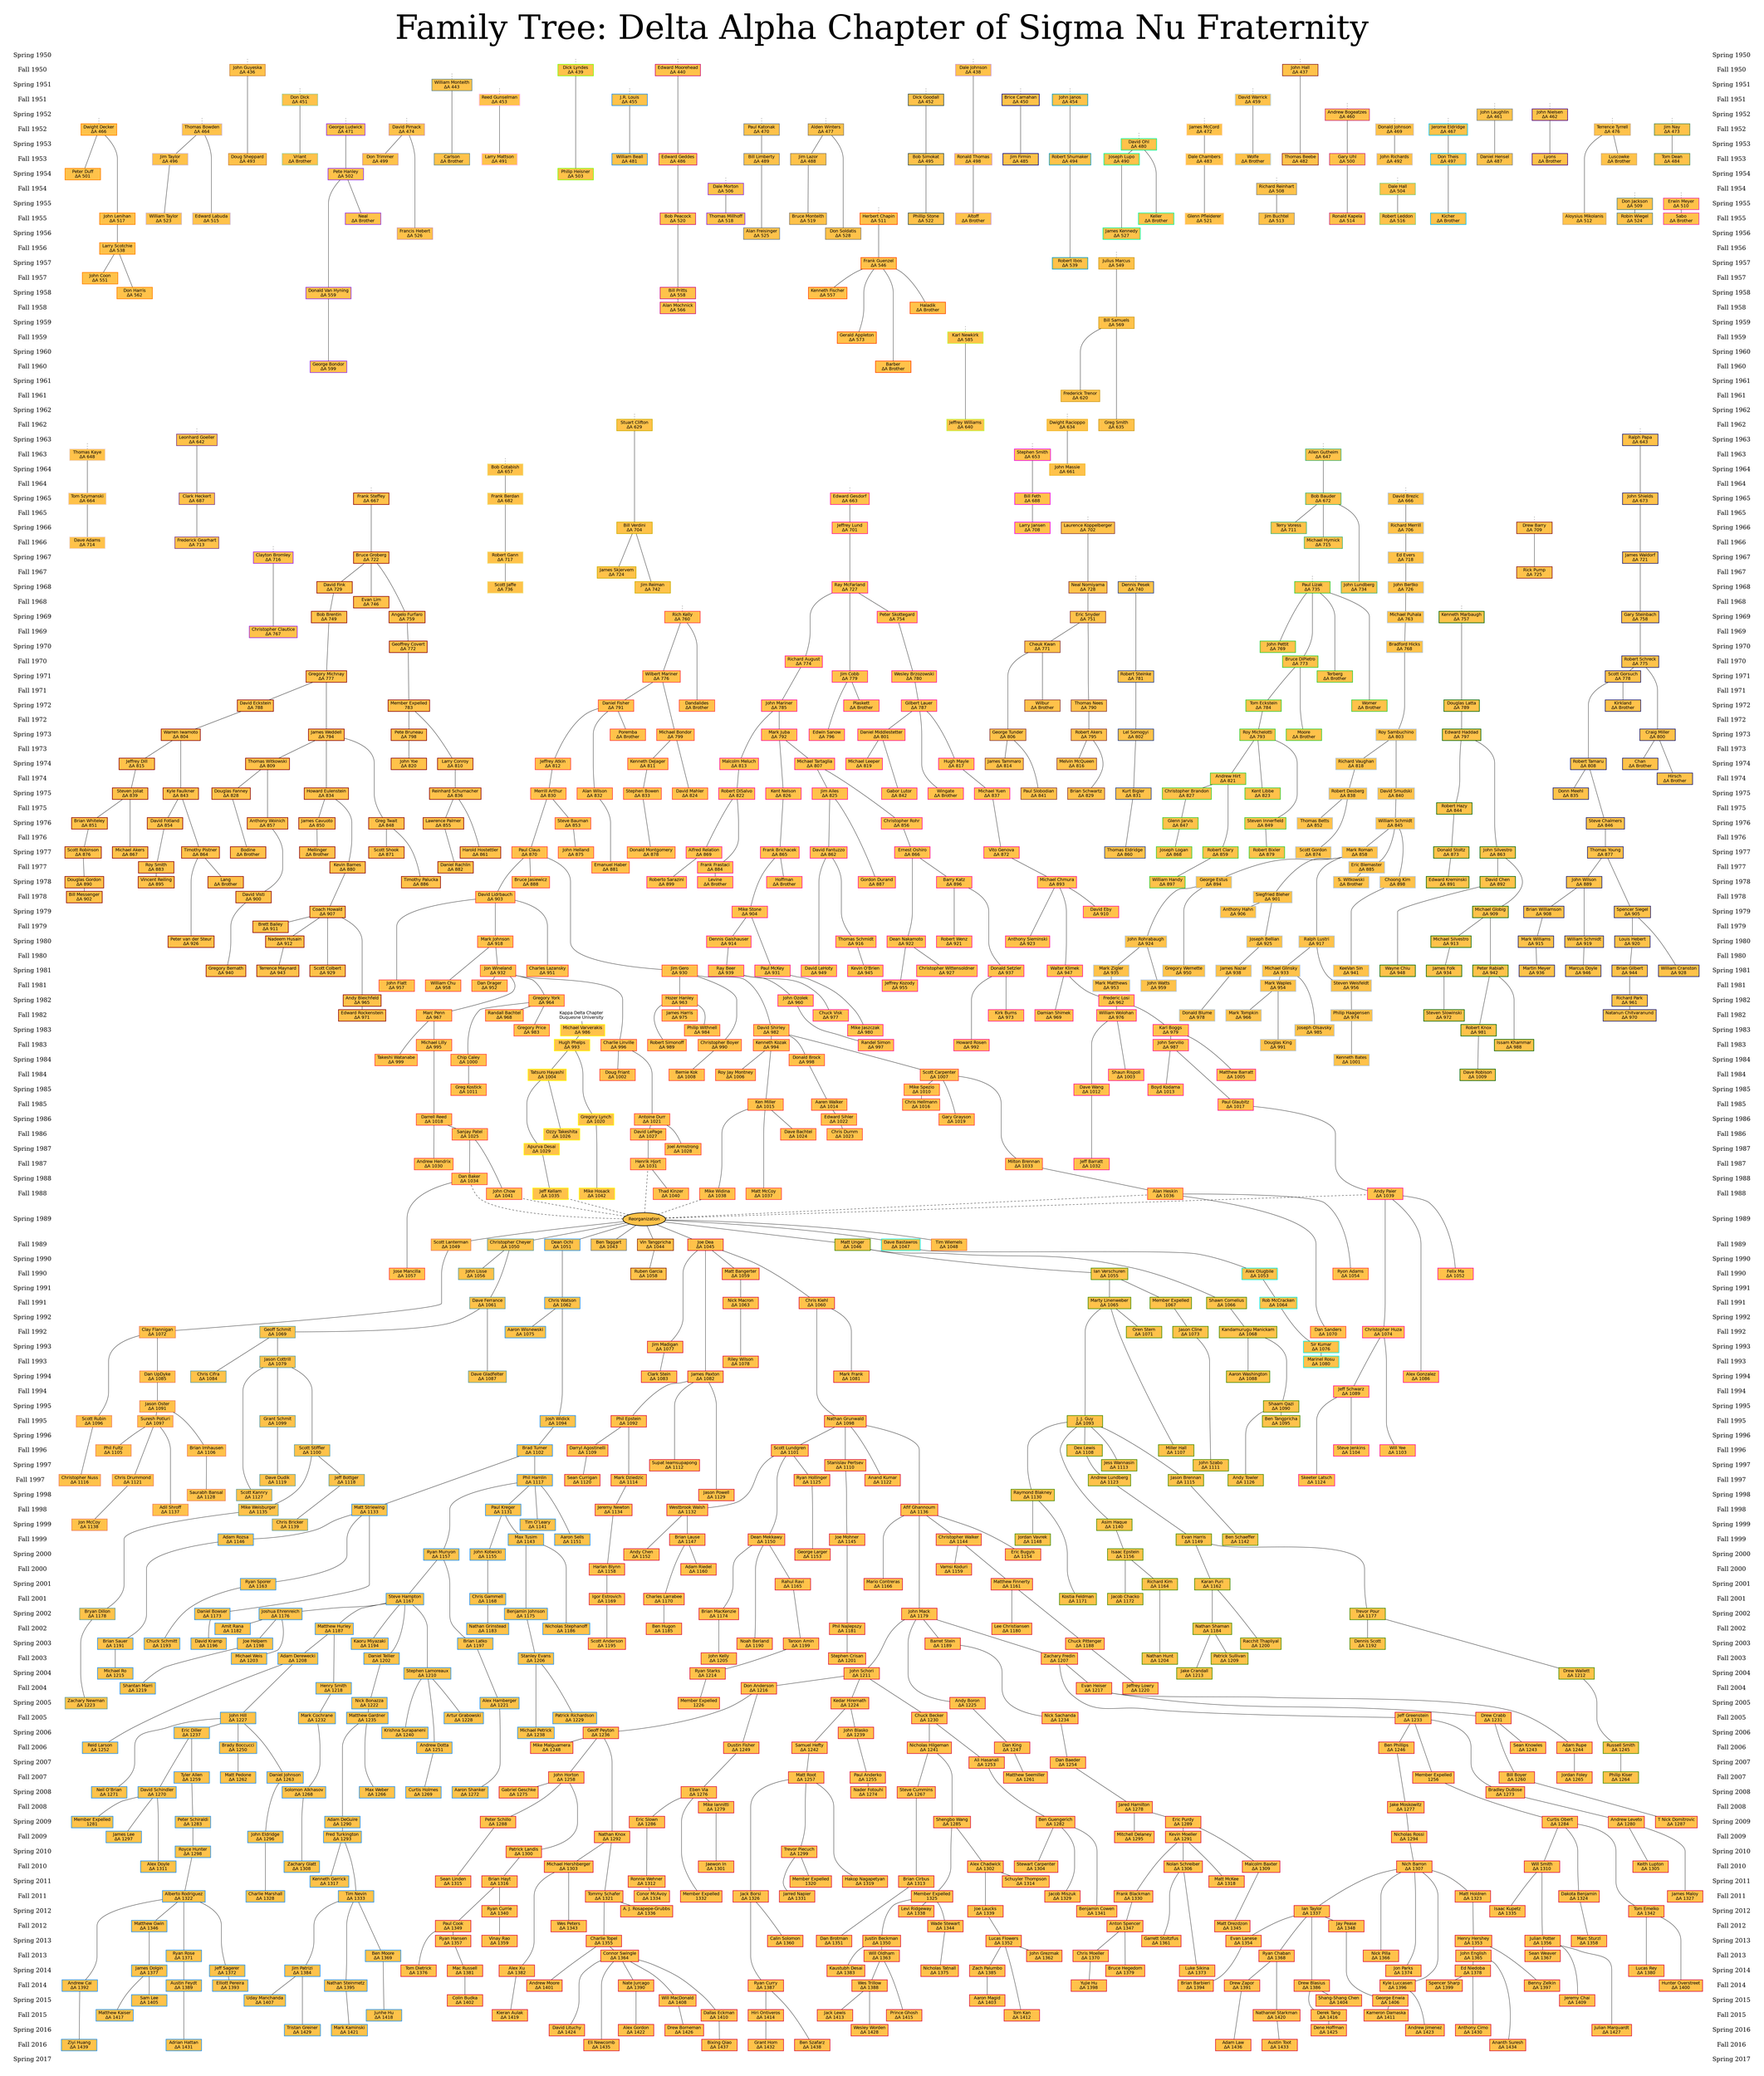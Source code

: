 digraph "family_tree" {
    concentrate="False";
    fontsize="110";
    label="Family Tree: Delta Alpha Chapter of Sigma Nu Fraternity";
    labelloc="t";
    nodesep="0.5";
    pad=".5, .5";
    ranksep="0.15";
    ratio="compress";
    size="80";
    node [fontname="dejavu sans",penwidth="2",shape="box",style="filled",width="1.63"];
    edge [arrowhead="none"];
    subgraph "datesL" {
        node [color="none",fontname="dejavu serif",fontsize="20"];
        edge [style="invis"];
        "Spring 1950L" [label="Spring 1950"];
        "Fall 1950L" [label="Fall 1950"];
        "Spring 1951L" [label="Spring 1951"];
        "Fall 1951L" [label="Fall 1951"];
        "Spring 1952L" [label="Spring 1952"];
        "Fall 1952L" [label="Fall 1952"];
        "Spring 1953L" [label="Spring 1953"];
        "Fall 1953L" [label="Fall 1953"];
        "Spring 1954L" [label="Spring 1954"];
        "Fall 1954L" [label="Fall 1954"];
        "Spring 1955L" [label="Spring 1955"];
        "Fall 1955L" [label="Fall 1955"];
        "Spring 1956L" [label="Spring 1956"];
        "Fall 1956L" [label="Fall 1956"];
        "Spring 1957L" [label="Spring 1957"];
        "Fall 1957L" [label="Fall 1957"];
        "Spring 1958L" [label="Spring 1958"];
        "Fall 1958L" [label="Fall 1958"];
        "Spring 1959L" [label="Spring 1959"];
        "Fall 1959L" [label="Fall 1959"];
        "Spring 1960L" [label="Spring 1960"];
        "Fall 1960L" [label="Fall 1960"];
        "Spring 1961L" [label="Spring 1961"];
        "Fall 1961L" [label="Fall 1961"];
        "Spring 1962L" [label="Spring 1962"];
        "Fall 1962L" [label="Fall 1962"];
        "Spring 1963L" [label="Spring 1963"];
        "Fall 1963L" [label="Fall 1963"];
        "Spring 1964L" [label="Spring 1964"];
        "Fall 1964L" [label="Fall 1964"];
        "Spring 1965L" [label="Spring 1965"];
        "Fall 1965L" [label="Fall 1965"];
        "Spring 1966L" [label="Spring 1966"];
        "Fall 1966L" [label="Fall 1966"];
        "Spring 1967L" [label="Spring 1967"];
        "Fall 1967L" [label="Fall 1967"];
        "Spring 1968L" [label="Spring 1968"];
        "Fall 1968L" [label="Fall 1968"];
        "Spring 1969L" [label="Spring 1969"];
        "Fall 1969L" [label="Fall 1969"];
        "Spring 1970L" [label="Spring 1970"];
        "Fall 1970L" [label="Fall 1970"];
        "Spring 1971L" [label="Spring 1971"];
        "Fall 1971L" [label="Fall 1971"];
        "Spring 1972L" [label="Spring 1972"];
        "Fall 1972L" [label="Fall 1972"];
        "Spring 1973L" [label="Spring 1973"];
        "Fall 1973L" [label="Fall 1973"];
        "Spring 1974L" [label="Spring 1974"];
        "Fall 1974L" [label="Fall 1974"];
        "Spring 1975L" [label="Spring 1975"];
        "Fall 1975L" [label="Fall 1975"];
        "Spring 1976L" [label="Spring 1976"];
        "Fall 1976L" [label="Fall 1976"];
        "Spring 1977L" [label="Spring 1977"];
        "Fall 1977L" [label="Fall 1977"];
        "Spring 1978L" [label="Spring 1978"];
        "Fall 1978L" [label="Fall 1978"];
        "Spring 1979L" [label="Spring 1979"];
        "Fall 1979L" [label="Fall 1979"];
        "Spring 1980L" [label="Spring 1980"];
        "Fall 1980L" [label="Fall 1980"];
        "Spring 1981L" [label="Spring 1981"];
        "Fall 1981L" [label="Fall 1981"];
        "Spring 1982L" [label="Spring 1982"];
        "Fall 1982L" [label="Fall 1982"];
        "Spring 1983L" [label="Spring 1983"];
        "Fall 1983L" [label="Fall 1983"];
        "Spring 1984L" [label="Spring 1984"];
        "Fall 1984L" [label="Fall 1984"];
        "Spring 1985L" [label="Spring 1985"];
        "Fall 1985L" [label="Fall 1985"];
        "Spring 1986L" [label="Spring 1986"];
        "Fall 1986L" [label="Fall 1986"];
        "Spring 1987L" [label="Spring 1987"];
        "Fall 1987L" [label="Fall 1987"];
        "Spring 1988L" [label="Spring 1988"];
        "Fall 1988L" [label="Fall 1988"];
        "Spring 1989L" [label="Spring 1989"];
        "Fall 1989L" [label="Fall 1989"];
        "Spring 1990L" [label="Spring 1990"];
        "Fall 1990L" [label="Fall 1990"];
        "Spring 1991L" [label="Spring 1991"];
        "Fall 1991L" [label="Fall 1991"];
        "Spring 1992L" [label="Spring 1992"];
        "Fall 1992L" [label="Fall 1992"];
        "Spring 1993L" [label="Spring 1993"];
        "Fall 1993L" [label="Fall 1993"];
        "Spring 1994L" [label="Spring 1994"];
        "Fall 1994L" [label="Fall 1994"];
        "Spring 1995L" [label="Spring 1995"];
        "Fall 1995L" [label="Fall 1995"];
        "Spring 1996L" [label="Spring 1996"];
        "Fall 1996L" [label="Fall 1996"];
        "Spring 1997L" [label="Spring 1997"];
        "Fall 1997L" [label="Fall 1997"];
        "Spring 1998L" [label="Spring 1998"];
        "Fall 1998L" [label="Fall 1998"];
        "Spring 1999L" [label="Spring 1999"];
        "Fall 1999L" [label="Fall 1999"];
        "Spring 2000L" [label="Spring 2000"];
        "Fall 2000L" [label="Fall 2000"];
        "Spring 2001L" [label="Spring 2001"];
        "Fall 2001L" [label="Fall 2001"];
        "Spring 2002L" [label="Spring 2002"];
        "Fall 2002L" [label="Fall 2002"];
        "Spring 2003L" [label="Spring 2003"];
        "Fall 2003L" [label="Fall 2003"];
        "Spring 2004L" [label="Spring 2004"];
        "Fall 2004L" [label="Fall 2004"];
        "Spring 2005L" [label="Spring 2005"];
        "Fall 2005L" [label="Fall 2005"];
        "Spring 2006L" [label="Spring 2006"];
        "Fall 2006L" [label="Fall 2006"];
        "Spring 2007L" [label="Spring 2007"];
        "Fall 2007L" [label="Fall 2007"];
        "Spring 2008L" [label="Spring 2008"];
        "Fall 2008L" [label="Fall 2008"];
        "Spring 2009L" [label="Spring 2009"];
        "Fall 2009L" [label="Fall 2009"];
        "Spring 2010L" [label="Spring 2010"];
        "Fall 2010L" [label="Fall 2010"];
        "Spring 2011L" [label="Spring 2011"];
        "Fall 2011L" [label="Fall 2011"];
        "Spring 2012L" [label="Spring 2012"];
        "Fall 2012L" [label="Fall 2012"];
        "Spring 2013L" [label="Spring 2013"];
        "Fall 2013L" [label="Fall 2013"];
        "Spring 2014L" [label="Spring 2014"];
        "Fall 2014L" [label="Fall 2014"];
        "Spring 2015L" [label="Spring 2015"];
        "Fall 2015L" [label="Fall 2015"];
        "Spring 2016L" [label="Spring 2016"];
        "Fall 2016L" [label="Fall 2016"];
        "Spring 2017L" [label="Spring 2017"];
        "Spring 1950L" -> "Fall 1950L";
        "Fall 1950L" -> "Spring 1951L";
        "Spring 1951L" -> "Fall 1951L";
        "Fall 1951L" -> "Spring 1952L";
        "Spring 1952L" -> "Fall 1952L";
        "Fall 1952L" -> "Spring 1953L";
        "Spring 1953L" -> "Fall 1953L";
        "Fall 1953L" -> "Spring 1954L";
        "Spring 1954L" -> "Fall 1954L";
        "Fall 1954L" -> "Spring 1955L";
        "Spring 1955L" -> "Fall 1955L";
        "Fall 1955L" -> "Spring 1956L";
        "Spring 1956L" -> "Fall 1956L";
        "Fall 1956L" -> "Spring 1957L";
        "Spring 1957L" -> "Fall 1957L";
        "Fall 1957L" -> "Spring 1958L";
        "Spring 1958L" -> "Fall 1958L";
        "Fall 1958L" -> "Spring 1959L";
        "Spring 1959L" -> "Fall 1959L";
        "Fall 1959L" -> "Spring 1960L";
        "Spring 1960L" -> "Fall 1960L";
        "Fall 1960L" -> "Spring 1961L";
        "Spring 1961L" -> "Fall 1961L";
        "Fall 1961L" -> "Spring 1962L";
        "Spring 1962L" -> "Fall 1962L";
        "Fall 1962L" -> "Spring 1963L";
        "Spring 1963L" -> "Fall 1963L";
        "Fall 1963L" -> "Spring 1964L";
        "Spring 1964L" -> "Fall 1964L";
        "Fall 1964L" -> "Spring 1965L";
        "Spring 1965L" -> "Fall 1965L";
        "Fall 1965L" -> "Spring 1966L";
        "Spring 1966L" -> "Fall 1966L";
        "Fall 1966L" -> "Spring 1967L";
        "Spring 1967L" -> "Fall 1967L";
        "Fall 1967L" -> "Spring 1968L";
        "Spring 1968L" -> "Fall 1968L";
        "Fall 1968L" -> "Spring 1969L";
        "Spring 1969L" -> "Fall 1969L";
        "Fall 1969L" -> "Spring 1970L";
        "Spring 1970L" -> "Fall 1970L";
        "Fall 1970L" -> "Spring 1971L";
        "Spring 1971L" -> "Fall 1971L";
        "Fall 1971L" -> "Spring 1972L";
        "Spring 1972L" -> "Fall 1972L";
        "Fall 1972L" -> "Spring 1973L";
        "Spring 1973L" -> "Fall 1973L";
        "Fall 1973L" -> "Spring 1974L";
        "Spring 1974L" -> "Fall 1974L";
        "Fall 1974L" -> "Spring 1975L";
        "Spring 1975L" -> "Fall 1975L";
        "Fall 1975L" -> "Spring 1976L";
        "Spring 1976L" -> "Fall 1976L";
        "Fall 1976L" -> "Spring 1977L";
        "Spring 1977L" -> "Fall 1977L";
        "Fall 1977L" -> "Spring 1978L";
        "Spring 1978L" -> "Fall 1978L";
        "Fall 1978L" -> "Spring 1979L";
        "Spring 1979L" -> "Fall 1979L";
        "Fall 1979L" -> "Spring 1980L";
        "Spring 1980L" -> "Fall 1980L";
        "Fall 1980L" -> "Spring 1981L";
        "Spring 1981L" -> "Fall 1981L";
        "Fall 1981L" -> "Spring 1982L";
        "Spring 1982L" -> "Fall 1982L";
        "Fall 1982L" -> "Spring 1983L";
        "Spring 1983L" -> "Fall 1983L";
        "Fall 1983L" -> "Spring 1984L";
        "Spring 1984L" -> "Fall 1984L";
        "Fall 1984L" -> "Spring 1985L";
        "Spring 1985L" -> "Fall 1985L";
        "Fall 1985L" -> "Spring 1986L";
        "Spring 1986L" -> "Fall 1986L";
        "Fall 1986L" -> "Spring 1987L";
        "Spring 1987L" -> "Fall 1987L";
        "Fall 1987L" -> "Spring 1988L";
        "Spring 1988L" -> "Fall 1988L";
        "Fall 1988L" -> "Spring 1989L";
        "Spring 1989L" -> "Fall 1989L";
        "Fall 1989L" -> "Spring 1990L";
        "Spring 1990L" -> "Fall 1990L";
        "Fall 1990L" -> "Spring 1991L";
        "Spring 1991L" -> "Fall 1991L";
        "Fall 1991L" -> "Spring 1992L";
        "Spring 1992L" -> "Fall 1992L";
        "Fall 1992L" -> "Spring 1993L";
        "Spring 1993L" -> "Fall 1993L";
        "Fall 1993L" -> "Spring 1994L";
        "Spring 1994L" -> "Fall 1994L";
        "Fall 1994L" -> "Spring 1995L";
        "Spring 1995L" -> "Fall 1995L";
        "Fall 1995L" -> "Spring 1996L";
        "Spring 1996L" -> "Fall 1996L";
        "Fall 1996L" -> "Spring 1997L";
        "Spring 1997L" -> "Fall 1997L";
        "Fall 1997L" -> "Spring 1998L";
        "Spring 1998L" -> "Fall 1998L";
        "Fall 1998L" -> "Spring 1999L";
        "Spring 1999L" -> "Fall 1999L";
        "Fall 1999L" -> "Spring 2000L";
        "Spring 2000L" -> "Fall 2000L";
        "Fall 2000L" -> "Spring 2001L";
        "Spring 2001L" -> "Fall 2001L";
        "Fall 2001L" -> "Spring 2002L";
        "Spring 2002L" -> "Fall 2002L";
        "Fall 2002L" -> "Spring 2003L";
        "Spring 2003L" -> "Fall 2003L";
        "Fall 2003L" -> "Spring 2004L";
        "Spring 2004L" -> "Fall 2004L";
        "Fall 2004L" -> "Spring 2005L";
        "Spring 2005L" -> "Fall 2005L";
        "Fall 2005L" -> "Spring 2006L";
        "Spring 2006L" -> "Fall 2006L";
        "Fall 2006L" -> "Spring 2007L";
        "Spring 2007L" -> "Fall 2007L";
        "Fall 2007L" -> "Spring 2008L";
        "Spring 2008L" -> "Fall 2008L";
        "Fall 2008L" -> "Spring 2009L";
        "Spring 2009L" -> "Fall 2009L";
        "Fall 2009L" -> "Spring 2010L";
        "Spring 2010L" -> "Fall 2010L";
        "Fall 2010L" -> "Spring 2011L";
        "Spring 2011L" -> "Fall 2011L";
        "Fall 2011L" -> "Spring 2012L";
        "Spring 2012L" -> "Fall 2012L";
        "Fall 2012L" -> "Spring 2013L";
        "Spring 2013L" -> "Fall 2013L";
        "Fall 2013L" -> "Spring 2014L";
        "Spring 2014L" -> "Fall 2014L";
        "Fall 2014L" -> "Spring 2015L";
        "Spring 2015L" -> "Fall 2015L";
        "Fall 2015L" -> "Spring 2016L";
        "Spring 2016L" -> "Fall 2016L";
        "Fall 2016L" -> "Spring 2017L";
    }
    subgraph "members" {
        node [fillcolor=".11 .71 1."];
        "648" [color="mistyrose2",label="Thomas Kaye\nΔΑ 648"];
        "648 Parent" [height="0",style="invis",width="0"];
        "664" [color="mistyrose2",label="Tom Szymanski\nΔΑ 664"];
        "714" [color="mistyrose2",label="Dave Adams\nΔΑ 714"];
        "466" [color="darkorange1",label="Dwight Decker\nΔΑ 466"];
        "466 Parent" [height="0",style="invis",width="0"];
        "501" [color="darkorange1",label="Peter Duff\nΔΑ 501"];
        "517" [color="darkorange1",label="John Lenihan\nΔΑ 517"];
        "538" [color="darkorange1",label="Larry Scotchie\nΔΑ 538"];
        "551" [color="darkorange1",label="John Coon\nΔΑ 551"];
        "562" [color="darkorange1",label="Don Harris\nΔΑ 562"];
        "464" [color="thistle3",label="Thomas Bowden\nΔΑ 464"];
        "464 Parent" [height="0",style="invis",width="0"];
        "496" [color="thistle3",label="Jim Taylor\nΔΑ 496"];
        "515" [color="thistle3",label="Edward Labuda\nΔΑ 515"];
        "523" [color="thistle3",label="William Taylor\nΔΑ 523"];
        "436" [color="tan3",label="John Guyeska\nΔΑ 436"];
        "436 Parent" [height="0",style="invis",width="0"];
        "493" [color="tan3",label="Doug Sheppard\nΔΑ 493"];
        "642" [color="mediumorchid4",label="Leonhard Goeller\nΔΑ 642"];
        "642 Parent" [height="0",style="invis",width="0"];
        "687" [color="mediumorchid4",label="Clark Heckert\nΔΑ 687"];
        "713" [color="mediumorchid4",label="Frederick Gearhart\nΔΑ 713"];
        "451" [color="darkseagreen3",label="Don Dick\nΔΑ 451"];
        "451 Parent" [height="0",style="invis",width="0"];
        "Brother 24" [color="darkseagreen3",label="Vriant\nΔΑ Brother"];
        "471" [color="purple2",label="George Ludwick\nΔΑ 471"];
        "471 Parent" [height="0",style="invis",width="0"];
        "502" [color="purple2",label="Pete Hanley\nΔΑ 502"];
        "559" [color="purple2",label="Donald Van Hyning\nΔΑ 559"];
        "599" [color="purple2",label="George Bondor\nΔΑ 599"];
        "Brother 19" [color="purple2",label="Neal\nΔΑ Brother"];
        "474" [color="pink3",label="David Pirnack\nΔΑ 474"];
        "474 Parent" [height="0",style="invis",width="0"];
        "499" [color="pink3",label="Don Trimmer\nΔΑ 499"];
        "526" [color="pink3",label="Francis Hebert\nΔΑ 526"];
        "443" [color="paleturquoise4",label="William Monteith\nΔΑ 443"];
        "443 Parent" [height="0",style="invis",width="0"];
        "Brother 3" [color="paleturquoise4",label="Carlson\nΔΑ Brother"];
        "453" [color="plum1",label="Reed Gunselman\nΔΑ 453"];
        "453 Parent" [height="0",style="invis",width="0"];
        "491" [color="plum1",label="Larry Mattson\nΔΑ 491"];
        "439" [color="chartreuse1",label="Dick Lyndes\nΔΑ 439"];
        "439 Parent" [height="0",style="invis",width="0"];
        "503" [color="chartreuse1",label="Philip Heisner\nΔΑ 503"];
        "455" [color="dodgerblue1",label="J.R. Louis\nΔΑ 455"];
        "455 Parent" [height="0",style="invis",width="0"];
        "481" [color="dodgerblue1",label="William Beall\nΔΑ 481"];
        "716" [color="purple",label="Clayton Bromley\nΔΑ 716"];
        "716 Parent" [height="0",style="invis",width="0"];
        "767" [color="purple",label="Christopher Clautice\nΔΑ 767"];
        "667" [color="red4",label="Frank Steffey\nΔΑ 667"];
        "667 Parent" [height="0",style="invis",width="0"];
        "722" [color="red4",label="Bruce Groberg\nΔΑ 722"];
        "729" [color="red4",label="David Fink\nΔΑ 729"];
        "746" [color="red4",label="Evan Lim\nΔΑ 746"];
        "749" [color="red4",label="Bob Brentin\nΔΑ 749"];
        "759" [color="red4",label="Angelo Furfaro\nΔΑ 759"];
        "772" [color="red4",label="Geoffrey Covert\nΔΑ 772"];
        "777" [color="red4",label="Gregory Michnay\nΔΑ 777"];
        "783" [color="red4",label="Member Expelled\n783"];
        "788" [color="red4",label="David Eckstein\nΔΑ 788"];
        "794" [color="red4",label="James Weddell\nΔΑ 794"];
        "798" [color="red4",label="Pete Bruneau\nΔΑ 798"];
        "804" [color="red4",label="Warren Iwamoto\nΔΑ 804"];
        "809" [color="red4",label="Thomas Witkowski\nΔΑ 809"];
        "810" [color="red4",label="Larry Conroy\nΔΑ 810"];
        "815" [color="red4",label="Jeffrey Dill\nΔΑ 815"];
        "820" [color="red4",label="John Yoe\nΔΑ 820"];
        "828" [color="red4",label="Douglas Fanney\nΔΑ 828"];
        "834" [color="red4",label="Howard Eulenstein\nΔΑ 834"];
        "836" [color="red4",label="Reinhard Schumacher\nΔΑ 836"];
        "839" [color="red4",label="Steven Joliat\nΔΑ 839"];
        "843" [color="red4",label="Kyle Faulkner\nΔΑ 843"];
        "848" [color="red4",label="Greg Twait\nΔΑ 848"];
        "850" [color="red4",label="James Cavuoto\nΔΑ 850"];
        "851" [color="red4",label="Brian Whiteley\nΔΑ 851"];
        "854" [color="red4",label="David Fotland\nΔΑ 854"];
        "855" [color="red4",label="Lawrence Palmer\nΔΑ 855"];
        "857" [color="red4",label="Anthony Woinich\nΔΑ 857"];
        "861" [color="red4",label="Harold Hostettler\nΔΑ 861"];
        "864" [color="red4",label="Timothy Pistner\nΔΑ 864"];
        "867" [color="red4",label="Michael Akers\nΔΑ 867"];
        "871" [color="red4",label="Scott Shook\nΔΑ 871"];
        "876" [color="red4",label="Scott Robinson\nΔΑ 876"];
        "880" [color="red4",label="Kevin Barnes\nΔΑ 880"];
        "882" [color="red4",label="Daniel Rachlin\nΔΑ 882"];
        "883" [color="red4",label="Roy Smith\nΔΑ 883"];
        "886" [color="red4",label="Timothy Palucka\nΔΑ 886"];
        "890" [color="red4",label="Douglas Gordon\nΔΑ 890"];
        "895" [color="red4",label="Vincent Reiling\nΔΑ 895"];
        "900" [color="red4",label="David Visti\nΔΑ 900"];
        "902" [color="red4",label="Bill Messenger\nΔΑ 902"];
        "907" [color="red4",label="Coach Howald\nΔΑ 907"];
        "911" [color="red4",label="Brett Bailey\nΔΑ 911"];
        "912" [color="red4",label="Nadeem Husain\nΔΑ 912"];
        "926" [color="red4",label="Peter van der Steur\nΔΑ 926"];
        "929" [color="red4",label="Scott Colbert\nΔΑ 929"];
        "940" [color="red4",label="Gregory Bernath\nΔΑ 940"];
        "943" [color="red4",label="Terrence Maynard\nΔΑ 943"];
        "965" [color="red4",label="Andy Bleichfeld\nΔΑ 965"];
        "971" [color="red4",label="Edward Rockenstein\nΔΑ 971"];
        "Brother 13" [color="red4",label="Lang\nΔΑ Brother"];
        "Brother 17" [color="red4",label="Mellinger\nΔΑ Brother"];
        "Brother 2" [color="red4",label="Bodine\nΔΑ Brother"];
        "440" [color="deeppink3",label="Edward Moorehead\nΔΑ 440"];
        "440 Parent" [height="0",style="invis",width="0"];
        "486" [color="deeppink3",label="Edward Geddes\nΔΑ 486"];
        "520" [color="deeppink3",label="Bob Peacock\nΔΑ 520"];
        "558" [color="deeppink3",label="Bill Pritts\nΔΑ 558"];
        "566" [color="deeppink3",label="Alan Mochnick\nΔΑ 566"];
        "506" [color="blueviolet",label="Dale Morton\nΔΑ 506"];
        "506 Parent" [height="0",style="invis",width="0"];
        "518" [color="blueviolet",label="Thomas Millhoff\nΔΑ 518"];
        "470" [color="slategray",label="Paul Katonak\nΔΑ 470"];
        "470 Parent" [height="0",style="invis",width="0"];
        "489" [color="slategray",label="Bill Limberty\nΔΑ 489"];
        "525" [color="slategray",label="Alan Freisinger\nΔΑ 525"];
        "477" [color="wheat4",label="Alden Winters\nΔΑ 477"];
        "477 Parent" [height="0",style="invis",width="0"];
        "488" [color="wheat4",label="Jim Lazor\nΔΑ 488"];
        "519" [color="wheat4",label="Bruce Monteith\nΔΑ 519"];
        "528" [color="wheat4",label="Don Soldatis\nΔΑ 528"];
        "511" [color="orangered",label="Herbert Chapin\nΔΑ 511"];
        "511 Parent" [height="0",style="invis",width="0"];
        "546" [color="orangered",label="Frank Guenzel\nΔΑ 546"];
        "557" [color="orangered",label="Kenneth Fischer\nΔΑ 557"];
        "573" [color="orangered",label="Gerald Appleton\nΔΑ 573"];
        "Brother 1" [color="orangered",label="Barber\nΔΑ Brother"];
        "Brother 6" [color="orangered",label="Haladik\nΔΑ Brother"];
        "452" [color="darkslategray",label="Dick Goodall\nΔΑ 452"];
        "452 Parent" [height="0",style="invis",width="0"];
        "495" [color="darkslategray",label="Bob Simokat\nΔΑ 495"];
        "522" [color="darkslategray",label="Phillip Stone\nΔΑ 522"];
        "438" [color="plum3",label="Dale Johnson\nΔΑ 438"];
        "438 Parent" [height="0",style="invis",width="0"];
        "498" [color="plum3",label="Ronald Thomas\nΔΑ 498"];
        "Brother 0" [color="plum3",label="Altoff\nΔΑ Brother"];
        "Spacer" [height="1.5",style="invis",width="0"];
        "450" [color="navy",label="Brice Carnahan\nΔΑ 450"];
        "450 Parent" [height="0",style="invis",width="0"];
        "485" [color="navy",label="Jim Firmin\nΔΑ 485"];
        "454" [color="deepskyblue3",label="John Janos\nΔΑ 454"];
        "454 Parent" [height="0",style="invis",width="0"];
        "494" [color="deepskyblue3",label="Robert Shumaker\nΔΑ 494"];
        "539" [color="deepskyblue3",label="Robert Ibos\nΔΑ 539"];
        "657" [color="khaki",label="Bob Cotabish\nΔΑ 657"];
        "657 Parent" [height="0",style="invis",width="0"];
        "682" [color="khaki",label="Frank Berdan\nΔΑ 682"];
        "717" [color="khaki",label="Robert Gann\nΔΑ 717"];
        "736" [color="khaki",label="Scott Jaffe\nΔΑ 736"];
        "480" [color="mediumspringgreen",label="David Ohl\nΔΑ 480"];
        "480 Parent" [height="0",style="invis",width="0"];
        "490" [color="mediumspringgreen",label="Joseph Lupo\nΔΑ 490"];
        "527" [color="mediumspringgreen",label="James Kennedy\nΔΑ 527"];
        "Brother 10" [color="mediumspringgreen",label="Keller\nΔΑ Brother"];
        "472" [color="peachpuff",label="James McCord\nΔΑ 472"];
        "472 Parent" [height="0",style="invis",width="0"];
        "483" [color="peachpuff",label="Dale Chambers\nΔΑ 483"];
        "521" [color="peachpuff",label="Glenn Pfleiderer\nΔΑ 521"];
        "629" [color="gold3",label="Stuart Clifton\nΔΑ 629"];
        "629 Parent" [height="0",style="invis",width="0"];
        "704" [color="gold3",label="Bill Verdini\nΔΑ 704"];
        "724" [color="gold3",label="James Skjervem\nΔΑ 724"];
        "742" [color="gold3",label="Jim Reiman\nΔΑ 742"];
        "585" [color="olivedrab1",label="Karl Newkirk\nΔΑ 585"];
        "585 Parent" [height="0",style="invis",width="0"];
        "640" [color="olivedrab1",label="Jeffrey Williams\nΔΑ 640"];
        "1000" [color="brown1",label="Chip Caley\nΔΑ 1000"];
        "1002" [color="brown1",label="Doug Friant\nΔΑ 1002"];
        "1003" [color="deeppink",label="Shaun Rispoli\nΔΑ 1003"];
        "1004" [color="yellow",label="Tatsuro Hayashi\nΔΑ 1004"];
        "1005" [color="deeppink",label="Matthew Barratt\nΔΑ 1005"];
        "1006" [color="brown1",label="Roy Jay Montney\nΔΑ 1006"];
        "1007" [color="brown1",label="Scott Carpenter\nΔΑ 1007"];
        "1008" [color="brown1",label="Bernie Kok\nΔΑ 1008"];
        "1010" [color="brown1",label="Mike Spezio\nΔΑ 1010"];
        "1011" [color="brown1",label="Greg Kostick\nΔΑ 1011"];
        "1012" [color="deeppink",label="Dave Wang\nΔΑ 1012"];
        "1013" [color="deeppink",label="Boyd Kodama\nΔΑ 1013"];
        "1014" [color="brown1",label="Aaren Walker\nΔΑ 1014"];
        "1015" [color="brown1",label="Ken Miller\nΔΑ 1015"];
        "1016" [color="brown1",label="Chris Hellmann\nΔΑ 1016"];
        "1017" [color="deeppink",label="Paul Glaubitz\nΔΑ 1017"];
        "1018" [color="brown1",label="Darrell Reed\nΔΑ 1018"];
        "1019" [color="brown1",label="Gary Grayson\nΔΑ 1019"];
        "1020" [color="yellow",label="Gregory Lynch\nΔΑ 1020"];
        "1021" [color="brown1",label="Antoine Durr\nΔΑ 1021"];
        "1022" [color="brown1",label="Edward Sihler\nΔΑ 1022"];
        "1023" [color="brown1",label="Chris Dumm\nΔΑ 1023"];
        "1024" [color="brown1",label="Dave Bachtel\nΔΑ 1024"];
        "1025" [color="brown1",label="Sanjay Patel\nΔΑ 1025"];
        "1026" [color="yellow",label="Ozzy Takeshita\nΔΑ 1026"];
        "1027" [color="brown1",label="David LePage\nΔΑ 1027"];
        "1028" [color="brown1",label="Joel Armstrong\nΔΑ 1028"];
        "1029" [color="yellow",label="Apurva Desai\nΔΑ 1029"];
        "1030" [color="brown1",label="Andrew Hendrix\nΔΑ 1030"];
        "1031" [color="brown1",label="Henrik Hjort\nΔΑ 1031"];
        "1032" [color="deeppink",label="Jeff Barratt\nΔΑ 1032"];
        "1033" [color="brown1",label="Milton Brennan\nΔΑ 1033"];
        "1034" [color="brown1",label="Dan Baker\nΔΑ 1034"];
        "1035" [color="yellow",label="Jeff Kellam\nΔΑ 1035"];
        "1036" [color="brown1",label="Alan Heskin\nΔΑ 1036"];
        "1037" [color="brown1",label="Matt McCoy\nΔΑ 1037"];
        "1038" [color="brown1",label="Mike Widina\nΔΑ 1038"];
        "1039" [color="deeppink",label="Andy Paier\nΔΑ 1039"];
        "1040" [color="brown1",label="Thad Kinzer\nΔΑ 1040"];
        "1041" [color="brown1",label="John Chow\nΔΑ 1041"];
        "1042" [color="yellow",label="Mike Hosack\nΔΑ 1042"];
        "1043" [color="slategrey",label="Ben Taggart\nΔΑ 1043"];
        "1044" [color="orangered4",label="Vin Tangpricha\nΔΑ 1044"];
        "1045" [color="crimson",label="Joe Dea\nΔΑ 1045"];
        "1046" [color="chartreuse4",label="Matt Unger\nΔΑ 1046"];
        "1047" [color="cyan2",label="Dave Bastawros\nΔΑ 1047"];
        "1048" [color="sienna2",label="Tim Wiemels\nΔΑ 1048"];
        "1049" [color="salmon2",label="Scott Lanterman\nΔΑ 1049"];
        "1050" [color="cadetblue",label="Christopher Cheyer\nΔΑ 1050"];
        "1051" [color="dodgerblue",label="Dean Ochi\nΔΑ 1051"];
        "1052" [color="deeppink",label="Felix Ma\nΔΑ 1052"];
        "1053" [color="cyan2",label="Alex Olugbile\nΔΑ 1053"];
        "1054" [color="brown1",label="Ryon Adams\nΔΑ 1054"];
        "1055" [color="chartreuse4",label="Ian Verschuren\nΔΑ 1055"];
        "1056" [color="cadetblue",label="John Lisse\nΔΑ 1056"];
        "1057" [color="brown1",label="Jose Mancilla\nΔΑ 1057"];
        "1058" [color="orangered4",label="Ruben Garcia\nΔΑ 1058"];
        "1059" [color="crimson",label="Matt Bangerter\nΔΑ 1059"];
        "1060" [color="crimson",label="Chris Kiehl\nΔΑ 1060"];
        "1061" [color="cadetblue",label="Dave Ferrance\nΔΑ 1061"];
        "1062" [color="dodgerblue",label="Chris Watson\nΔΑ 1062"];
        "1063" [color="crimson",label="Nick Macron\nΔΑ 1063"];
        "1064" [color="cyan2",label="Rob McCracken\nΔΑ 1064"];
        "1065" [color="chartreuse4",label="Marty Linenweber\nΔΑ 1065"];
        "1066" [color="chartreuse4",label="Shawn Cornelius\nΔΑ 1066"];
        "1067" [color="chartreuse4",label="Member Expelled\n1067"];
        "1068" [color="chartreuse4",label="Kandamurugu Manickam\nΔΑ 1068"];
        "1069" [color="cadetblue",label="Geoff Schmit\nΔΑ 1069"];
        "1070" [color="brown1",label="Dan Sanders\nΔΑ 1070"];
        "1071" [color="chartreuse4",label="Oren Stern\nΔΑ 1071"];
        "1072" [color="salmon2",label="Clay Flannigan\nΔΑ 1072"];
        "1073" [color="chartreuse4",label="Jason Cline\nΔΑ 1073"];
        "1074" [color="deeppink",label="Christopher Huza\nΔΑ 1074"];
        "1075" [color="dodgerblue",label="Aaron Wisnewski\nΔΑ 1075"];
        "1076" [color="cyan2",label="Sir Kumar\nΔΑ 1076"];
        "1077" [color="crimson",label="Jim Madigan\nΔΑ 1077"];
        "1078" [color="crimson",label="Riley Wilson\nΔΑ 1078"];
        "1079" [color="cadetblue",label="Jason Cottrill\nΔΑ 1079"];
        "1080" [color="cyan2",label="Marinel Rosu\nΔΑ 1080"];
        "1081" [color="crimson",label="Mark Frank\nΔΑ 1081"];
        "1082" [color="crimson",label="James Paxton\nΔΑ 1082"];
        "1083" [color="crimson",label="Clark Stein\nΔΑ 1083"];
        "1084" [color="cadetblue",label="Chris Cifra\nΔΑ 1084"];
        "1085" [color="salmon2",label="Dan UpDyke\nΔΑ 1085"];
        "1086" [color="deeppink",label="Alex Gonzalez\nΔΑ 1086"];
        "1087" [color="cadetblue",label="Dave Gladfelter\nΔΑ 1087"];
        "1088" [color="chartreuse4",label="Aaron Washington\nΔΑ 1088"];
        "1089" [color="deeppink",label="Jeff Schwarz\nΔΑ 1089"];
        "1090" [color="chartreuse4",label="Shaam Qazi\nΔΑ 1090"];
        "1091" [color="salmon2",label="Jason Oster\nΔΑ 1091"];
        "1092" [color="crimson",label="Phil Epstein\nΔΑ 1092"];
        "1093" [color="chartreuse4",label="J. J. Guy\nΔΑ 1093"];
        "1094" [color="dodgerblue",label="Josh Widick\nΔΑ 1094"];
        "1095" [color="chartreuse4",label="Ben Tangpricha\nΔΑ 1095"];
        "1096" [color="salmon2",label="Scott Rubin\nΔΑ 1096"];
        "1097" [color="salmon2",label="Suresh Potluri\nΔΑ 1097"];
        "1098" [color="crimson",label="Nathan Grunwald\nΔΑ 1098"];
        "1099" [color="cadetblue",label="Grant Schmit\nΔΑ 1099"];
        "1100" [color="cadetblue",label="Scott Stiffler\nΔΑ 1100"];
        "1101" [color="crimson",label="Scott Lundgren\nΔΑ 1101"];
        "1102" [color="dodgerblue",label="Brad Turner\nΔΑ 1102"];
        "1103" [color="deeppink",label="Will Yee\nΔΑ 1103"];
        "1104" [color="deeppink",label="Steve Jenkins\nΔΑ 1104"];
        "1105" [color="salmon2",label="Phil Fultz\nΔΑ 1105"];
        "1106" [color="salmon2",label="Brian Imhausen\nΔΑ 1106"];
        "1107" [color="chartreuse4",label="Miller Hall\nΔΑ 1107"];
        "1108" [color="chartreuse4",label="Dex Lewis\nΔΑ 1108"];
        "1109" [color="crimson",label="Darryl Agostinelli\nΔΑ 1109"];
        "1110" [color="crimson",label="Stanislav Pertsev\nΔΑ 1110"];
        "1111" [color="chartreuse4",label="John Szabo\nΔΑ 1111"];
        "1112" [color="crimson",label="Supat Ieamsupapong\nΔΑ 1112"];
        "1113" [color="chartreuse4",label="Jess Wannasin\nΔΑ 1113"];
        "1114" [color="crimson",label="Mark Dziedzic\nΔΑ 1114"];
        "1115" [color="chartreuse4",label="Jason Brennan\nΔΑ 1115"];
        "1116" [color="salmon2",label="Christopher Nuss\nΔΑ 1116"];
        "1117" [color="dodgerblue",label="Phil Hamlin\nΔΑ 1117"];
        "1118" [color="cadetblue",label="Jeff Bottger\nΔΑ 1118"];
        "1119" [color="cadetblue",label="Dave Dudik\nΔΑ 1119"];
        "1120" [color="crimson",label="Sean Currigan\nΔΑ 1120"];
        "1121" [color="salmon2",label="Chris Drummond\nΔΑ 1121"];
        "1122" [color="crimson",label="Anand Kumar\nΔΑ 1122"];
        "1123" [color="chartreuse4",label="Andrew Lundberg\nΔΑ 1123"];
        "1124" [color="deeppink",label="Skeeter Latsch\nΔΑ 1124"];
        "1125" [color="crimson",label="Ryan Hollinger\nΔΑ 1125"];
        "1126" [color="chartreuse4",label="Andy Towler\nΔΑ 1126"];
        "1127" [color="cadetblue",label="Scott Kannry\nΔΑ 1127"];
        "1128" [color="salmon2",label="Saurabh Bansal\nΔΑ 1128"];
        "1129" [color="crimson",label="Jason Powell\nΔΑ 1129"];
        "1130" [color="chartreuse4",label="Raymond Blakney\nΔΑ 1130"];
        "1131" [color="dodgerblue",label="Paul Kreger\nΔΑ 1131"];
        "1132" [color="crimson",label="Westbrook Walsh\nΔΑ 1132"];
        "1133" [color="dodgerblue",label="Matt Striewing\nΔΑ 1133"];
        "1134" [color="crimson",label="Jeremy Newton\nΔΑ 1134"];
        "1135" [color="cadetblue",label="Mike Weisburger\nΔΑ 1135"];
        "1136" [color="crimson",label="Afif Ghannoum\nΔΑ 1136"];
        "1137" [color="salmon2",label="Adil Shroff\nΔΑ 1137"];
        "1138" [color="salmon2",label="Jon McCoy\nΔΑ 1138"];
        "1139" [color="cadetblue",label="Chris Bricker\nΔΑ 1139"];
        "1140" [color="chartreuse4",label="Asim Haque\nΔΑ 1140"];
        "1141" [color="dodgerblue",label="Tim O’Leary\nΔΑ 1141"];
        "1142" [color="chartreuse4",label="Ben Schaeffer\nΔΑ 1142"];
        "1143" [color="dodgerblue",label="Max Tusim\nΔΑ 1143"];
        "1144" [color="crimson",label="Christopher Walker\nΔΑ 1144"];
        "1145" [color="crimson",label="Joe Mohner\nΔΑ 1145"];
        "1146" [color="dodgerblue",label="Adam Rozsa\nΔΑ 1146"];
        "1147" [color="crimson",label="Brian Lause\nΔΑ 1147"];
        "1148" [color="chartreuse4",label="Jordan Vavrek\nΔΑ 1148"];
        "1149" [color="chartreuse4",label="Evan Harris\nΔΑ 1149"];
        "1150" [color="crimson",label="Dean Mekkawy\nΔΑ 1150"];
        "1151" [color="dodgerblue",label="Aaron Sells\nΔΑ 1151"];
        "1152" [color="crimson",label="Andy Chen\nΔΑ 1152"];
        "1153" [color="crimson",label="George Larger\nΔΑ 1153"];
        "1154" [color="crimson",label="Eric Bugyis\nΔΑ 1154"];
        "1155" [color="dodgerblue",label="John Kotwicki\nΔΑ 1155"];
        "1156" [color="chartreuse4",label="Isaac Epstein\nΔΑ 1156"];
        "1157" [color="dodgerblue",label="Ryan Munyon\nΔΑ 1157"];
        "1158" [color="crimson",label="Harlan Blynn\nΔΑ 1158"];
        "1159" [color="crimson",label="Vamsi Koduri\nΔΑ 1159"];
        "1160" [color="crimson",label="Adam Riedel\nΔΑ 1160"];
        "1161" [color="crimson",label="Matthew Finnerty\nΔΑ 1161"];
        "1162" [color="chartreuse4",label="Karan Puri\nΔΑ 1162"];
        "1163" [color="dodgerblue",label="Ryan Sporer\nΔΑ 1163"];
        "1164" [color="chartreuse4",label="Richard Kim\nΔΑ 1164"];
        "1165" [color="crimson",label="Rahul Ravi\nΔΑ 1165"];
        "1166" [color="crimson",label="Mario Contreras\nΔΑ 1166"];
        "1167" [color="dodgerblue",label="Steve Hampton\nΔΑ 1167"];
        "1168" [color="dodgerblue",label="Chris Gammell\nΔΑ 1168"];
        "1169" [color="crimson",label="Igor Estrovich\nΔΑ 1169"];
        "1170" [color="crimson",label="Charles Larrabee\nΔΑ 1170"];
        "1171" [color="chartreuse4",label="Kostia Feldman\nΔΑ 1171"];
        "1172" [color="chartreuse4",label="Jacob Chacko\nΔΑ 1172"];
        "1173" [color="dodgerblue",label="Daniel Bowser\nΔΑ 1173"];
        "1174" [color="crimson",label="Brian MacKenzie\nΔΑ 1174"];
        "1175" [color="dodgerblue",label="Benjamin Johnson\nΔΑ 1175"];
        "1176" [color="dodgerblue",label="Joshua Ehrenreich\nΔΑ 1176"];
        "1177" [color="chartreuse4",label="Trevor Pour\nΔΑ 1177"];
        "1178" [color="cadetblue",label="Bryan Dillon\nΔΑ 1178"];
        "1179" [color="crimson",label="John Mack\nΔΑ 1179"];
        "1180" [color="crimson",label="Lee Christiansen\nΔΑ 1180"];
        "1181" [color="crimson",label="Phil Najlepszy\nΔΑ 1181"];
        "1182" [color="dodgerblue",label="Amit Rana\nΔΑ 1182"];
        "1183" [color="dodgerblue",label="Nathan Grinstead\nΔΑ 1183"];
        "1184" [color="chartreuse4",label="Nathan Shaman\nΔΑ 1184"];
        "1185" [color="crimson",label="Ben Hugon\nΔΑ 1185"];
        "1186" [color="dodgerblue",label="Nicholas Stephanoff\nΔΑ 1186"];
        "1187" [color="dodgerblue",label="Matthew Hurley\nΔΑ 1187"];
        "1188" [color="crimson",label="Chuck Pittenger\nΔΑ 1188"];
        "1189" [color="crimson",label="Barret Stein\nΔΑ 1189"];
        "1190" [color="crimson",label="Noah Berland\nΔΑ 1190"];
        "1191" [color="dodgerblue",label="Brian Sauer\nΔΑ 1191"];
        "1192" [color="chartreuse4",label="Dennis Scott\nΔΑ 1192"];
        "1193" [color="dodgerblue",label="Chuck Schmitt\nΔΑ 1193"];
        "1194" [color="dodgerblue",label="Kaoru Miyazaki\nΔΑ 1194"];
        "1195" [color="crimson",label="Scott Anderson\nΔΑ 1195"];
        "1196" [color="dodgerblue",label="David Kramp\nΔΑ 1196"];
        "1197" [color="dodgerblue",label="Brian Latko\nΔΑ 1197"];
        "1198" [color="dodgerblue",label="Joe Helpern\nΔΑ 1198"];
        "1199" [color="crimson",label="Taroon Amin\nΔΑ 1199"];
        "1200" [color="chartreuse4",label="Racchit Thapliyal\nΔΑ 1200"];
        "1201" [color="crimson",label="Stephen Crisan\nΔΑ 1201"];
        "1202" [color="dodgerblue",label="Daniel Tellier\nΔΑ 1202"];
        "1203" [color="dodgerblue",label="Michael Weis\nΔΑ 1203"];
        "1204" [color="chartreuse4",label="Nathan Hunt\nΔΑ 1204"];
        "1205" [color="crimson",label="John Kelly\nΔΑ 1205"];
        "1206" [color="dodgerblue",label="Stanley Evans\nΔΑ 1206"];
        "1207" [color="crimson",label="Zachary Fredin\nΔΑ 1207"];
        "1208" [color="dodgerblue",label="Adam Derewecki\nΔΑ 1208"];
        "1209" [color="chartreuse4",label="Patrick Sullivan\nΔΑ 1209"];
        "1210" [color="dodgerblue",label="Stephen Lamoreaux\nΔΑ 1210"];
        "1211" [color="crimson",label="John Schori\nΔΑ 1211"];
        "1212" [color="chartreuse4",label="Drew Wallett\nΔΑ 1212"];
        "1213" [color="chartreuse4",label="Jake Crandall\nΔΑ 1213"];
        "1214" [color="crimson",label="Ryan Starks\nΔΑ 1214"];
        "1215" [color="dodgerblue",label="Michael Ro\nΔΑ 1215"];
        "1216" [color="crimson",label="Don Anderson\nΔΑ 1216"];
        "1217" [color="crimson",label="Evan Heiser\nΔΑ 1217"];
        "1218" [color="dodgerblue",label="Henry Smith\nΔΑ 1218"];
        "1219" [color="dodgerblue",label="Shantan Marri\nΔΑ 1219"];
        "1220" [color="crimson",label="Jeffrey Lowry\nΔΑ 1220"];
        "1221" [color="dodgerblue",label="Alex Hamberger\nΔΑ 1221"];
        "1222" [color="dodgerblue",label="Nick Bonazza\nΔΑ 1222"];
        "1223" [color="cadetblue",label="Zachary Newman\nΔΑ 1223"];
        "1224" [color="crimson",label="Kedar Hiremath\nΔΑ 1224"];
        "1225" [color="crimson",label="Andy Boron\nΔΑ 1225"];
        "1226" [color="crimson",label="Member Expelled\n1226"];
        "1227" [color="dodgerblue",label="John Hill\nΔΑ 1227"];
        "1228" [color="dodgerblue",label="Artur Grabowski\nΔΑ 1228"];
        "1229" [color="dodgerblue",label="Patrick Richardson\nΔΑ 1229"];
        "1230" [color="crimson",label="Chuck Becker\nΔΑ 1230"];
        "1231" [color="crimson",label="Drew Crabb\nΔΑ 1231"];
        "1232" [color="dodgerblue",label="Mark Cochrane\nΔΑ 1232"];
        "1233" [color="crimson",label="Jeff Greenstein\nΔΑ 1233"];
        "1234" [color="crimson",label="Nick Sachanda\nΔΑ 1234"];
        "1235" [color="dodgerblue",label="Matthew Gardner\nΔΑ 1235"];
        "1236" [color="crimson",label="Geoff Peyton\nΔΑ 1236"];
        "1237" [color="dodgerblue",label="Eric Diller\nΔΑ 1237"];
        "1238" [color="dodgerblue",label="Michael Petrick\nΔΑ 1238"];
        "1239" [color="crimson",label="John Blasko\nΔΑ 1239"];
        "1240" [color="dodgerblue",label="Krishna Surapaneni\nΔΑ 1240"];
        "1241" [color="crimson",label="Nicholas Hilgeman\nΔΑ 1241"];
        "1242" [color="crimson",label="Samuel Hefty\nΔΑ 1242"];
        "1243" [color="crimson",label="Sean Knowles\nΔΑ 1243"];
        "1244" [color="crimson",label="Adam Rupe\nΔΑ 1244"];
        "1245" [color="chartreuse4",label="Russell Smith\nΔΑ 1245"];
        "1246" [color="crimson",label="Ben Phillips\nΔΑ 1246"];
        "1247" [color="crimson",label="Dan King\nΔΑ 1247"];
        "1248" [color="crimson",label="Mike Malguarnera\nΔΑ 1248"];
        "1249" [color="crimson",label="Dustin Fisher\nΔΑ 1249"];
        "1250" [color="dodgerblue",label="Brady Boccucci\nΔΑ 1250"];
        "1251" [color="dodgerblue",label="Andrew Dotta\nΔΑ 1251"];
        "1252" [color="dodgerblue",label="Reid Larson\nΔΑ 1252"];
        "1253" [color="crimson",label="Ali Hasanali\nΔΑ 1253"];
        "1254" [color="crimson",label="Dan Baeder\nΔΑ 1254"];
        "1255" [color="crimson",label="Paul Anderko\nΔΑ 1255"];
        "1256" [color="crimson",label="Member Expelled\n1256"];
        "1257" [color="crimson",label="Matt Root\nΔΑ 1257"];
        "1258" [color="crimson",label="John Horton\nΔΑ 1258"];
        "1259" [color="dodgerblue",label="Tyler Allen\nΔΑ 1259"];
        "1260" [color="crimson",label="Bill Boyer\nΔΑ 1260"];
        "1261" [color="crimson",label="Matthew Seemiller\nΔΑ 1261"];
        "1262" [color="dodgerblue",label="Matt Pedone\nΔΑ 1262"];
        "1263" [color="dodgerblue",label="Daniel Johnson\nΔΑ 1263"];
        "1264" [color="chartreuse4",label="Philip Kiser\nΔΑ 1264"];
        "1265" [color="crimson",label="Jordan Foley\nΔΑ 1265"];
        "1266" [color="dodgerblue",label="Max Weber\nΔΑ 1266"];
        "1267" [color="crimson",label="Steve Cummins\nΔΑ 1267"];
        "1268" [color="dodgerblue",label="Solomon Alkhasov\nΔΑ 1268"];
        "1269" [color="dodgerblue",label="Curtis Holmes\nΔΑ 1269"];
        "1270" [color="dodgerblue",label="David Schindler\nΔΑ 1270"];
        "1271" [color="dodgerblue",label="Neil O’Brian\nΔΑ 1271"];
        "1272" [color="dodgerblue",label="Aaron Shanker\nΔΑ 1272"];
        "1273" [color="crimson",label="Bradley DuBose\nΔΑ 1273"];
        "1274" [color="crimson",label="Nader Fotouhi\nΔΑ 1274"];
        "1275" [color="crimson",label="Gabriel Geschke\nΔΑ 1275"];
        "1276" [color="crimson",label="Eben Via\nΔΑ 1276"];
        "1277" [color="crimson",label="Jake Moskowitz\nΔΑ 1277"];
        "1278" [color="crimson",label="Jared Hamilton\nΔΑ 1278"];
        "1279" [color="crimson",label="Mike Iannitti\nΔΑ 1279"];
        "1280" [color="crimson",label="Andrew Leveto\nΔΑ 1280"];
        "1281" [color="dodgerblue",label="Member Expelled\n1281"];
        "1282" [color="crimson",label="Ben Guengerich\nΔΑ 1282"];
        "1283" [color="dodgerblue",label="Peter Schiraldi\nΔΑ 1283"];
        "1284" [color="crimson",label="Curtis Obert\nΔΑ 1284"];
        "1285" [color="crimson",label="Shengbo Wang\nΔΑ 1285"];
        "1286" [color="crimson",label="Eric Slown\nΔΑ 1286"];
        "1287" [color="crimson",label="T Nick Domitrovic\nΔΑ 1287"];
        "1288" [color="crimson",label="Peter Schillo\nΔΑ 1288"];
        "1289" [color="crimson",label="Eric Purdy\nΔΑ 1289"];
        "1290" [color="dodgerblue",label="Adam DeGuire\nΔΑ 1290"];
        "1291" [color="crimson",label="Kevin Moeller\nΔΑ 1291"];
        "1292" [color="crimson",label="Nathan Knox\nΔΑ 1292"];
        "1293" [color="dodgerblue",label="Fred Turkington\nΔΑ 1293"];
        "1294" [color="crimson",label="Nicholas Rossi\nΔΑ 1294"];
        "1295" [color="crimson",label="Mitchell Delaney\nΔΑ 1295"];
        "1296" [color="dodgerblue",label="John Eldridge\nΔΑ 1296"];
        "1297" [color="dodgerblue",label="James Lee\nΔΑ 1297"];
        "1298" [color="dodgerblue",label="Royce Hunter\nΔΑ 1298"];
        "1299" [color="crimson",label="Trevor Piecuch\nΔΑ 1299"];
        "1300" [color="crimson",label="Patrick Landis\nΔΑ 1300"];
        "1301" [color="crimson",label="Jaewon In\nΔΑ 1301"];
        "1302" [color="crimson",label="Alex Chadwick\nΔΑ 1302"];
        "1303" [color="crimson",label="Michael Hershberger\nΔΑ 1303"];
        "1304" [color="crimson",label="Stewart Carpenter\nΔΑ 1304"];
        "1305" [color="crimson",label="Keith Lupton\nΔΑ 1305"];
        "1306" [color="crimson",label="Nolan Schreiber\nΔΑ 1306"];
        "1307" [color="crimson",label="Nich Barron\nΔΑ 1307"];
        "1308" [color="dodgerblue",label="Zachary Glatt\nΔΑ 1308"];
        "1309" [color="crimson",label="Malcolm Baxter\nΔΑ 1309"];
        "1310" [color="crimson",label="Will Smith\nΔΑ 1310"];
        "1311" [color="dodgerblue",label="Alex Doyle\nΔΑ 1311"];
        "1312" [color="crimson",label="Ronnie Wehner\nΔΑ 1312"];
        "1313" [color="crimson",label="Brian Cirbus\nΔΑ 1313"];
        "1314" [color="crimson",label="Schuyler Thompson\nΔΑ 1314"];
        "1315" [color="crimson",label="Sean Linden\nΔΑ 1315"];
        "1316" [color="crimson",label="Brian Hayt\nΔΑ 1316"];
        "1317" [color="dodgerblue",label="Kenneth Gerrick\nΔΑ 1317"];
        "1318" [color="crimson",label="Matt McKee\nΔΑ 1318"];
        "1319" [color="crimson",label="Hakop Nagapetyan\nΔΑ 1319"];
        "1320" [color="crimson",label="Member Expelled\n1320"];
        "1321" [color="crimson",label="Tommy Schafer\nΔΑ 1321"];
        "1322" [color="dodgerblue",label="Alberto Rodriguez\nΔΑ 1322"];
        "1323" [color="crimson",label="Matt Holdren\nΔΑ 1323"];
        "1324" [color="crimson",label="Dakota Benjamin\nΔΑ 1324"];
        "1325" [color="crimson",label="Member Expelled\n1325"];
        "1326" [color="crimson",label="Jack Borsi\nΔΑ 1326"];
        "1327" [color="crimson",label="James Maloy\nΔΑ 1327"];
        "1328" [color="dodgerblue",label="Charlie Marshall\nΔΑ 1328"];
        "1329" [color="crimson",label="Jacob Miszuk\nΔΑ 1329"];
        "1330" [color="crimson",label="Frank Blackman\nΔΑ 1330"];
        "1331" [color="crimson",label="Jarred Napier\nΔΑ 1331"];
        "1332" [color="crimson",label="Member Expelled\n1332"];
        "1333" [color="dodgerblue",label="Tim Nevin\nΔΑ 1333"];
        "1334" [color="crimson",label="Conor McAvoy\nΔΑ 1334"];
        "1335" [color="crimson",label="Isaac Kupetz\nΔΑ 1335"];
        "1336" [color="crimson",label="A. J. Rosapepe-Grubbs\nΔΑ 1336"];
        "1337" [color="crimson",label="Ian Taylor\nΔΑ 1337"];
        "1338" [color="crimson",label="Levi Ridgeway\nΔΑ 1338"];
        "1339" [color="crimson",label="Joe Laucks\nΔΑ 1339"];
        "1340" [color="crimson",label="Ryan Currie\nΔΑ 1340"];
        "1341" [color="crimson",label="Benjamin Cowen\nΔΑ 1341"];
        "1342" [color="crimson",label="Tom Emelko\nΔΑ 1342"];
        "1343" [color="crimson",label="Wes Peters\nΔΑ 1343"];
        "1344" [color="crimson",label="Wade Stewart\nΔΑ 1344"];
        "1345" [color="crimson",label="Matt Drezdzon\nΔΑ 1345"];
        "1346" [color="dodgerblue",label="Matthew Gwin\nΔΑ 1346"];
        "1347" [color="crimson",label="Anton Spencer\nΔΑ 1347"];
        "1348" [color="crimson",label="Jay Pease\nΔΑ 1348"];
        "1349" [color="crimson",label="Paul Cook\nΔΑ 1349"];
        "1350" [color="crimson",label="Justin Beckman\nΔΑ 1350"];
        "1351" [color="crimson",label="Dan Brotman\nΔΑ 1351"];
        "1352" [color="crimson",label="Lucas Flowers\nΔΑ 1352"];
        "1353" [color="crimson",label="Henry Hershey\nΔΑ 1353"];
        "1354" [color="crimson",label="Evan Lanese\nΔΑ 1354"];
        "1355" [color="crimson",label="Charlie Topel\nΔΑ 1355"];
        "1356" [color="crimson",label="Julian Potter\nΔΑ 1356"];
        "1357" [color="crimson",label="Ryan Hansen\nΔΑ 1357"];
        "1358" [color="crimson",label="Marc Sturzl\nΔΑ 1358"];
        "1359" [color="crimson",label="Vinay Rao\nΔΑ 1359"];
        "1360" [color="crimson",label="Calin Solomon\nΔΑ 1360"];
        "1361" [color="crimson",label="Garrett Stoltzfus\nΔΑ 1361"];
        "1362" [color="crimson",label="John Grezmak\nΔΑ 1362"];
        "1363" [color="crimson",label="Will Oldham\nΔΑ 1363"];
        "1364" [color="crimson",label="Connor Swingle\nΔΑ 1364"];
        "1365" [color="crimson",label="John English\nΔΑ 1365"];
        "1366" [color="crimson",label="Nick Pilla\nΔΑ 1366"];
        "1367" [color="crimson",label="Sean Weaver\nΔΑ 1367"];
        "1368" [color="crimson",label="Ryan Chaban\nΔΑ 1368"];
        "1369" [color="dodgerblue",label="Ben Moore\nΔΑ 1369"];
        "1370" [color="crimson",label="Chris Moeller\nΔΑ 1370"];
        "1371" [color="dodgerblue",label="Ryan Rose\nΔΑ 1371"];
        "1372" [color="dodgerblue",label="Jeff Sagerer\nΔΑ 1372"];
        "1373" [color="crimson",label="Luke Sikina\nΔΑ 1373"];
        "1374" [color="crimson",label="Jon Parks\nΔΑ 1374"];
        "1375" [color="crimson",label="Nicholas Tatnall\nΔΑ 1375"];
        "1376" [color="crimson",label="Tom Dietrick\nΔΑ 1376"];
        "1377" [color="dodgerblue",label="James Dolgin\nΔΑ 1377"];
        "1378" [color="crimson",label="Ed Niedoba\nΔΑ 1378"];
        "1379" [color="crimson",label="Bruce Hegedorn\nΔΑ 1379"];
        "1380" [color="crimson",label="Lucas Rey\nΔΑ 1380"];
        "1381" [color="crimson",label="Mac Russell\nΔΑ 1381"];
        "1382" [color="crimson",label="Alex Xu\nΔΑ 1382"];
        "1383" [color="crimson",label="Kaustubh Desai\nΔΑ 1383"];
        "1384" [color="dodgerblue",label="Jim Patrizi\nΔΑ 1384"];
        "1385" [color="crimson",label="Zach Palumbo\nΔΑ 1385"];
        "1386" [color="crimson",label="Drew Blasius\nΔΑ 1386"];
        "1387" [color="crimson",label="Ryan Curry\nΔΑ 1387"];
        "1388" [color="crimson",label="Wes Trillow\nΔΑ 1388"];
        "1389" [color="dodgerblue",label="Austin Feydt\nΔΑ 1389"];
        "1390" [color="crimson",label="Nate Jurcago\nΔΑ 1390"];
        "1391" [color="crimson",label="Drew Zapor\nΔΑ 1391"];
        "1392" [color="dodgerblue",label="Andrew Cai\nΔΑ 1392"];
        "1393" [color="dodgerblue",label="Elliott Pereira\nΔΑ 1393"];
        "1394" [color="crimson",label="Brian Barbieri\nΔΑ 1394"];
        "1395" [color="dodgerblue",label="Nathan Steinmetz\nΔΑ 1395"];
        "1396" [color="crimson",label="Kyle Luccasen\nΔΑ 1396"];
        "1397" [color="crimson",label="Benny Zelkin\nΔΑ 1397"];
        "1398" [color="crimson",label="Yujie Hu\nΔΑ 1398"];
        "1399" [color="crimson",label="Spencer Sharp\nΔΑ 1399"];
        "1400" [color="crimson",label="Hunter Overstreet\nΔΑ 1400"];
        "1401" [color="crimson",label="Andrew Moore\nΔΑ 1401"];
        "1402" [color="crimson",label="Colin Budka\nΔΑ 1402"];
        "1403" [color="crimson",label="Aaron Magid\nΔΑ 1403"];
        "1404" [color="crimson",label="Shang-Shang Chen\nΔΑ 1404"];
        "1405" [color="dodgerblue",label="Sam Lee\nΔΑ 1405"];
        "1406" [color="crimson",label="George Enwia\nΔΑ 1406"];
        "1407" [color="dodgerblue",label="Uday Manchanda\nΔΑ 1407"];
        "1408" [color="crimson",label="Will MacDonald\nΔΑ 1408"];
        "1409" [color="crimson",label="Jeremy Chai\nΔΑ 1409"];
        "1410" [color="crimson",label="Dallas Eckman\nΔΑ 1410"];
        "1411" [color="crimson",label="Kameron Damaska\nΔΑ 1411"];
        "1412" [color="crimson",label="Tom Kan\nΔΑ 1412"];
        "1413" [color="crimson",label="Jack Lewis\nΔΑ 1413"];
        "1414" [color="crimson",label="Hiri Ontiveros\nΔΑ 1414"];
        "1415" [color="crimson",label="Prince Ghosh\nΔΑ 1415"];
        "1416" [color="crimson",label="Derek Tang\nΔΑ 1416"];
        "1417" [color="dodgerblue",label="Matthew Kaiser\nΔΑ 1417"];
        "1418" [color="dodgerblue",label="Junhe Hu\nΔΑ 1418"];
        "1419" [color="crimson",label="Kieran Aulak\nΔΑ 1419"];
        "1420" [color="crimson",label="Nathaniel Starkman\nΔΑ 1420"];
        "1421" [color="dodgerblue",label="Mark Kaminski\nΔΑ 1421"];
        "1422" [color="crimson",label="Alex Gordon\nΔΑ 1422"];
        "1423" [color="crimson",label="Andrew Jimenez\nΔΑ 1423"];
        "1424" [color="crimson",label="David Lituchy\nΔΑ 1424"];
        "1425" [color="crimson",label="Dene Hoffman\nΔΑ 1425"];
        "1426" [color="crimson",label="Drew Borneman\nΔΑ 1426"];
        "1427" [color="crimson",label="Julian Marquardt\nΔΑ 1427"];
        "1428" [color="crimson",label="Wesley Worden\nΔΑ 1428"];
        "1429" [color="dodgerblue",label="Tristan Greiner\nΔΑ 1429"];
        "1430" [color="crimson",label="Anthony Cimo\nΔΑ 1430"];
        "1431" [color="dodgerblue",label="Adrian Hattan\nΔΑ 1431"];
        "1432" [color="crimson",label="Grant Hom\nΔΑ 1432"];
        "1433" [color="crimson",label="Austin Toot\nΔΑ 1433"];
        "1434" [color="crimson",label="Ananth Suresh\nΔΑ 1434"];
        "1435" [color="crimson",label="Eli Newcomb\nΔΑ 1435"];
        "1436" [color="crimson",label="Adam Law\nΔΑ 1436"];
        "1437" [color="crimson",label="Bixing Qiao\nΔΑ 1437"];
        "1438" [color="crimson",label="Ben Szafarz\nΔΑ 1438"];
        "1439" [color="dodgerblue",label="Ziyi Huang\nΔΑ 1439"];
        "663" [color="deeppink",label="Edward Gesdorf\nΔΑ 663"];
        "663 Parent" [height="0",style="invis",width="0"];
        "701" [color="deeppink",label="Jeffrey Lund\nΔΑ 701"];
        "727" [color="deeppink",label="Ray McFarland\nΔΑ 727"];
        "754" [color="deeppink",label="Peter Skottegard\nΔΑ 754"];
        "760" [color="brown1",label="Rich Kelly\nΔΑ 760"];
        "760 Parent" [height="0",style="invis",width="0"];
        "774" [color="deeppink",label="Richard August\nΔΑ 774"];
        "776" [color="brown1",label="Wilbert Mariner\nΔΑ 776"];
        "779" [color="deeppink",label="Jim Cobb\nΔΑ 779"];
        "780" [color="deeppink",label="Wesley Brzozowski\nΔΑ 780"];
        "785" [color="deeppink",label="John Mariner\nΔΑ 785"];
        "787" [color="deeppink",label="Gilbert Lauer\nΔΑ 787"];
        "791" [color="brown1",label="Daniel Fisher\nΔΑ 791"];
        "792" [color="deeppink",label="Mark Juba\nΔΑ 792"];
        "796" [color="deeppink",label="Edwin Sanow\nΔΑ 796"];
        "799" [color="brown1",label="Michael Bondor\nΔΑ 799"];
        "801" [color="deeppink",label="Daniel Middlestetter\nΔΑ 801"];
        "807" [color="deeppink",label="Michael Tartaglia\nΔΑ 807"];
        "811" [color="brown1",label="Kenneth DeJager\nΔΑ 811"];
        "812" [color="brown1",label="Jeffrey Atkin\nΔΑ 812"];
        "813" [color="deeppink",label="Malcolm Meluch\nΔΑ 813"];
        "817" [color="deeppink",label="Hugh Mayle\nΔΑ 817"];
        "819" [color="deeppink",label="Michael Leeper\nΔΑ 819"];
        "822" [color="deeppink",label="Robert DiSalvo\nΔΑ 822"];
        "824" [color="brown1",label="David Mahler\nΔΑ 824"];
        "825" [color="deeppink",label="Jim Ailes\nΔΑ 825"];
        "826" [color="deeppink",label="Kent Nelson\nΔΑ 826"];
        "830" [color="brown1",label="Merrill Arthur\nΔΑ 830"];
        "832" [color="brown1",label="Alan Wilson\nΔΑ 832"];
        "833" [color="brown1",label="Stephen Bowen\nΔΑ 833"];
        "837" [color="deeppink",label="Michael Yuen\nΔΑ 837"];
        "842" [color="deeppink",label="Gabor Lutor\nΔΑ 842"];
        "853" [color="brown1",label="Steve Bauman\nΔΑ 853"];
        "856" [color="deeppink",label="Christopher Rohr\nΔΑ 856"];
        "862" [color="deeppink",label="David Fantuzzo\nΔΑ 862"];
        "865" [color="deeppink",label="Frank Brichacek\nΔΑ 865"];
        "866" [color="deeppink",label="Ernest Oshiro\nΔΑ 866"];
        "869" [color="deeppink",label="Alfred Relation\nΔΑ 869"];
        "870" [color="brown1",label="Paul Claus\nΔΑ 870"];
        "872" [color="deeppink",label="Vito Genova\nΔΑ 872"];
        "875" [color="brown1",label="John Helland\nΔΑ 875"];
        "878" [color="brown1",label="Donald Montgomery\nΔΑ 878"];
        "881" [color="brown1",label="Emanuel Haber\nΔΑ 881"];
        "884" [color="deeppink",label="Frank Frastaci\nΔΑ 884"];
        "887" [color="deeppink",label="Gordon Durand\nΔΑ 887"];
        "888" [color="brown1",label="Bruce Jasiewicz\nΔΑ 888"];
        "893" [color="deeppink",label="Michael Chmura\nΔΑ 893"];
        "896" [color="deeppink",label="Barry Katz\nΔΑ 896"];
        "899" [color="deeppink",label="Roberto Sarazini\nΔΑ 899"];
        "903" [color="brown1",label="David Lidrbauch\nΔΑ 903"];
        "904" [color="deeppink",label="Mike Stone\nΔΑ 904"];
        "910" [color="deeppink",label="David Eby\nΔΑ 910"];
        "914" [color="deeppink",label="Dennis Gaishauser\nΔΑ 914"];
        "916" [color="deeppink",label="Thomas Schmidt\nΔΑ 916"];
        "918" [color="brown1",label="Mark Johnson\nΔΑ 918"];
        "921" [color="deeppink",label="Robert Wenz\nΔΑ 921"];
        "922" [color="deeppink",label="Dean Nakamoto\nΔΑ 922"];
        "923" [color="deeppink",label="Anthony Sieminski\nΔΑ 923"];
        "927" [color="deeppink",label="Christopher Wittensoldner\nΔΑ 927"];
        "930" [color="brown1",label="Jim Gero\nΔΑ 930"];
        "931" [color="deeppink",label="Paul McKey\nΔΑ 931"];
        "932" [color="brown1",label="Jon Wineland\nΔΑ 932"];
        "937" [color="deeppink",label="Donald Setzler\nΔΑ 937"];
        "939" [color="deeppink",label="Ray Beer\nΔΑ 939"];
        "945" [color="deeppink",label="Kevin O'Brien\nΔΑ 945"];
        "947" [color="deeppink",label="Walter Klimek\nΔΑ 947"];
        "949" [color="deeppink",label="David LeHoty\nΔΑ 949"];
        "951" [color="brown1",label="Charles Lazansky\nΔΑ 951"];
        "952" [color="brown1",label="Dan Drager\nΔΑ 952"];
        "955" [color="deeppink",label="Jeffrey Kozody\nΔΑ 955"];
        "957" [color="brown1",label="John Flatt\nΔΑ 957"];
        "958" [color="brown1",label="William Chu\nΔΑ 958"];
        "960" [color="deeppink",label="John Ozolek\nΔΑ 960"];
        "962" [color="deeppink",label="Frederic Losi\nΔΑ 962"];
        "963" [color="brown1",label="Hozer Hanley\nΔΑ 963"];
        "964" [color="brown1",label="Gregory York\nΔΑ 964"];
        "967" [color="brown1",label="Marc Penn\nΔΑ 967"];
        "968" [color="brown1",label="Randall Bachtel\nΔΑ 968"];
        "969" [color="deeppink",label="Damian Shimek\nΔΑ 969"];
        "973" [color="deeppink",label="Kirk Burns\nΔΑ 973"];
        "975" [color="brown1",label="James Harris\nΔΑ 975"];
        "976" [color="deeppink",label="William Wolohan\nΔΑ 976"];
        "977" [color="deeppink",label="Chuck Visk\nΔΑ 977"];
        "979" [color="deeppink",label="Karl Boggs\nΔΑ 979"];
        "980" [color="deeppink",label="Mike Jaszczak\nΔΑ 980"];
        "982" [color="brown1",label="David Shirley\nΔΑ 982"];
        "983" [color="brown1",label="Gregory Price\nΔΑ 983"];
        "984" [color="brown1",label="Philip Withnell\nΔΑ 984"];
        "986" [color="yellow",label="Michael Varverakis\nΔΑ 986"];
        "987" [color="deeppink",label="John Servilio\nΔΑ 987"];
        "989" [color="brown1",label="Robert Simonoff\nΔΑ 989"];
        "990" [color="brown1",label="Christopher Boyer\nΔΑ 990"];
        "992" [color="deeppink",label="Howard Rosen\nΔΑ 992"];
        "993" [color="yellow",label="Hugh Phelps\nΔΑ 993"];
        "994" [color="brown1",label="Kenneth Kozak\nΔΑ 994"];
        "995" [color="brown1",label="Michael Lilly\nΔΑ 995"];
        "996" [color="brown1",label="Charlie Linville\nΔΑ 996"];
        "997" [color="deeppink",label="Randel Simon\nΔΑ 997"];
        "998" [color="brown1",label="Donald Brock\nΔΑ 998"];
        "999" [color="brown1",label="Takeshi Watanabe\nΔΑ 999"];
        "Brother 14" [color="deeppink",label="Levine\nΔΑ Brother"];
        "Brother 20" [color="deeppink",label="Plaskett\nΔΑ Brother"];
        "Brother 21" [color="brown1",label="Poremba\nΔΑ Brother"];
        "Brother 26" [color="deeppink",label="Wingate\nΔΑ Brother"];
        "Brother 5" [color="brown1",label="Dandalides\nΔΑ Brother"];
        "Brother 8" [color="deeppink",label="Hoffman\nΔΑ Brother"];
        "Kappa Delta" [color="none",fillcolor="none",label="Kappa Delta Chapter\nDuquesne University"];
        "Reorganization" [height="0.6",label="Reorganization",shape="oval"];
        "459" [color="slategray2",label="David Warrick\nΔΑ 459"];
        "459 Parent" [height="0",style="invis",width="0"];
        "Brother 28" [color="slategray2",label="Wolfe\nΔΑ Brother"];
        "653" [color="magenta2",label="Stephen Smith\nΔΑ 653"];
        "653 Parent" [height="0",style="invis",width="0"];
        "688" [color="magenta2",label="Bill Feth\nΔΑ 688"];
        "708" [color="magenta2",label="Larry Jansen\nΔΑ 708"];
        "508" [color="ivory4",label="Richard Reinhart\nΔΑ 508"];
        "508 Parent" [height="0",style="invis",width="0"];
        "513" [color="ivory4",label="Jim Buchtel\nΔΑ 513"];
        "634" [color="goldenrod2",label="Dwight Racioppo\nΔΑ 634"];
        "634 Parent" [height="0",style="invis",width="0"];
        "661" [color="goldenrod2",label="John Massie\nΔΑ 661"];
        "437" [color="brown4",label="John Hall\nΔΑ 437"];
        "437 Parent" [height="0",style="invis",width="0"];
        "482" [color="brown4",label="Thomas Beebe\nΔΑ 482"];
        "702" [color="indianred4",label="Laurence Koppelberger\nΔΑ 702"];
        "702 Parent" [height="0",style="invis",width="0"];
        "728" [color="indianred4",label="Neal Nomiyama\nΔΑ 728"];
        "751" [color="indianred4",label="Eric Snyder\nΔΑ 751"];
        "771" [color="indianred4",label="Cheuk Kwan\nΔΑ 771"];
        "790" [color="indianred4",label="Thomas Nees\nΔΑ 790"];
        "795" [color="indianred4",label="Robert Akers\nΔΑ 795"];
        "806" [color="indianred4",label="George Tunder\nΔΑ 806"];
        "814" [color="indianred4",label="James Tammaro\nΔΑ 814"];
        "816" [color="indianred4",label="Melvin McQueen\nΔΑ 816"];
        "829" [color="indianred4",label="Brian Schwartz\nΔΑ 829"];
        "841" [color="indianred4",label="Paul Slobodian\nΔΑ 841"];
        "Brother 25" [color="indianred4",label="Wilbur\nΔΑ Brother"];
        "740" [color="royalblue4",label="Dennis Pesek\nΔΑ 740"];
        "740 Parent" [height="0",style="invis",width="0"];
        "781" [color="royalblue4",label="Robert Steinke\nΔΑ 781"];
        "802" [color="royalblue4",label="Lel Somogyi\nΔΑ 802"];
        "831" [color="royalblue4",label="Kurt Bigler\nΔΑ 831"];
        "860" [color="royalblue4",label="Thomas Eldridge\nΔΑ 860"];
        "735" [color="limegreen",label="Paul Lizak\nΔΑ 735"];
        "735 Parent" [height="0",style="invis",width="0"];
        "769" [color="limegreen",label="John Pettit\nΔΑ 769"];
        "773" [color="limegreen",label="Bruce DiPietro\nΔΑ 773"];
        "784" [color="limegreen",label="Tom Eckstein\nΔΑ 784"];
        "793" [color="limegreen",label="Roy Michelotti\nΔΑ 793"];
        "821" [color="limegreen",label="Andrew Hirt\nΔΑ 821"];
        "823" [color="limegreen",label="Kent Libbe\nΔΑ 823"];
        "827" [color="limegreen",label="Christopher Brandon\nΔΑ 827"];
        "847" [color="limegreen",label="Glenn Jarvis\nΔΑ 847"];
        "849" [color="limegreen",label="Steven Innerfield\nΔΑ 849"];
        "859" [color="limegreen",label="Robert Clary\nΔΑ 859"];
        "868" [color="limegreen",label="Joseph Logan\nΔΑ 868"];
        "879" [color="limegreen",label="Robert Bixler\nΔΑ 879"];
        "897" [color="limegreen",label="William Handy\nΔΑ 897"];
        "Brother 18" [color="limegreen",label="Moore\nΔΑ Brother"];
        "Brother 23" [color="limegreen",label="Terberg\nΔΑ Brother"];
        "Brother 29" [color="limegreen",label="Womer\nΔΑ Brother"];
        "460" [color="violetred3",label="Andrew Bogeatzes\nΔΑ 460"];
        "460 Parent" [height="0",style="invis",width="0"];
        "500" [color="violetred3",label="Gary Uhl\nΔΑ 500"];
        "514" [color="violetred3",label="Ronald Kapela\nΔΑ 514"];
        "549" [color="goldenrod3",label="Julius Marcus\nΔΑ 549"];
        "549 Parent" [height="0",style="invis",width="0"];
        "569" [color="goldenrod3",label="Bill Samuels\nΔΑ 569"];
        "620" [color="goldenrod3",label="Frederick Trenor\nΔΑ 620"];
        "635" [color="goldenrod3",label="Greg Smith\nΔΑ 635"];
        "504" [color="palegreen3",label="Dale Hall\nΔΑ 504"];
        "504 Parent" [height="0",style="invis",width="0"];
        "516" [color="palegreen3",label="Robert Leddon\nΔΑ 516"];
        "469" [color="lavenderblush3",label="Donald Johnson\nΔΑ 469"];
        "469 Parent" [height="0",style="invis",width="0"];
        "492" [color="lavenderblush3",label="John Richards\nΔΑ 492"];
        "467" [color="deepskyblue1",label="Jerome Eldridge\nΔΑ 467"];
        "467 Parent" [height="0",style="invis",width="0"];
        "497" [color="deepskyblue1",label="Don Theis\nΔΑ 497"];
        "Brother 11" [color="deepskyblue1",label="Kicher\nΔΑ Brother"];
        "461" [color="azure4",label="John Laughlin\nΔΑ 461"];
        "461 Parent" [height="0",style="invis",width="0"];
        "487" [color="azure4",label="Daniel Hensel\nΔΑ 487"];
        "647" [color="mediumseagreen",label="Allen Gutheim\nΔΑ 647"];
        "647 Parent" [height="0",style="invis",width="0"];
        "672" [color="mediumseagreen",label="Bob Bauder\nΔΑ 672"];
        "711" [color="mediumseagreen",label="Terry Voress\nΔΑ 711"];
        "715" [color="mediumseagreen",label="Michael Hyrnick\nΔΑ 715"];
        "734" [color="mediumseagreen",label="John Lundberg\nΔΑ 734"];
        "1001" [color="lightsteelblue",label="Kenneth Bates\nΔΑ 1001"];
        "666" [color="lightsteelblue",label="David Brezic\nΔΑ 666"];
        "666 Parent" [height="0",style="invis",width="0"];
        "706" [color="lightsteelblue",label="Richard Merrill\nΔΑ 706"];
        "718" [color="lightsteelblue",label="Ed Evers\nΔΑ 718"];
        "726" [color="lightsteelblue",label="John Bertko\nΔΑ 726"];
        "763" [color="lightsteelblue",label="Michael Puhala\nΔΑ 763"];
        "768" [color="lightsteelblue",label="Bradford Hicks\nΔΑ 768"];
        "803" [color="lightsteelblue",label="Roy Sambuchino\nΔΑ 803"];
        "818" [color="lightsteelblue",label="Richard Vaughan\nΔΑ 818"];
        "838" [color="lightsteelblue",label="Robert Desberg\nΔΑ 838"];
        "840" [color="lightsteelblue",label="David Smudski\nΔΑ 840"];
        "845" [color="lightsteelblue",label="William Schmidt\nΔΑ 845"];
        "852" [color="lightsteelblue",label="Thomas Betts\nΔΑ 852"];
        "858" [color="lightsteelblue",label="Mark Roman\nΔΑ 858"];
        "874" [color="lightsteelblue",label="Scott Gordon\nΔΑ 874"];
        "885" [color="lightsteelblue",label="Eric Blemaster\nΔΑ 885"];
        "894" [color="lightsteelblue",label="George Estus\nΔΑ 894"];
        "898" [color="lightsteelblue",label="Choong Kim\nΔΑ 898"];
        "901" [color="lightsteelblue",label="Siegfried Bleher\nΔΑ 901"];
        "906" [color="lightsteelblue",label="Anthony Hahn\nΔΑ 906"];
        "917" [color="lightsteelblue",label="Ralph Lustri\nΔΑ 917"];
        "924" [color="lightsteelblue",label="John Rohrabaugh\nΔΑ 924"];
        "925" [color="lightsteelblue",label="Joseph Bellian\nΔΑ 925"];
        "933" [color="lightsteelblue",label="Michael Glinsky\nΔΑ 933"];
        "935" [color="lightsteelblue",label="Mark Zigler\nΔΑ 935"];
        "938" [color="lightsteelblue",label="James Nazar\nΔΑ 938"];
        "941" [color="lightsteelblue",label="KeeVan Sin\nΔΑ 941"];
        "950" [color="lightsteelblue",label="Gregory Wernette\nΔΑ 950"];
        "953" [color="lightsteelblue",label="Mark Matthews\nΔΑ 953"];
        "954" [color="lightsteelblue",label="Mark Waples\nΔΑ 954"];
        "956" [color="lightsteelblue",label="Steven Weisfeldt\nΔΑ 956"];
        "959" [color="lightsteelblue",label="John Watts\nΔΑ 959"];
        "966" [color="lightsteelblue",label="Mark Tompkin\nΔΑ 966"];
        "974" [color="lightsteelblue",label="Philip Haagensen\nΔΑ 974"];
        "978" [color="lightsteelblue",label="Donald Blume\nΔΑ 978"];
        "985" [color="lightsteelblue",label="Joseph Olsavsky\nΔΑ 985"];
        "991" [color="lightsteelblue",label="Douglas King\nΔΑ 991"];
        "Brother 27" [color="lightsteelblue",label="S. Witkowski\nΔΑ Brother"];
        "462" [color="indigo",label="John Nielsen\nΔΑ 462"];
        "462 Parent" [height="0",style="invis",width="0"];
        "Brother 16" [color="indigo",label="Lyons\nΔΑ Brother"];
        "476" [color="burlywood3",label="Terrence Tyrrell\nΔΑ 476"];
        "476 Parent" [height="0",style="invis",width="0"];
        "512" [color="burlywood3",label="Aloysius Mikolanis\nΔΑ 512"];
        "Brother 15" [color="burlywood3",label="Luscowke\nΔΑ Brother"];
        "509" [color="cadetblue4",label="Don Jackson\nΔΑ 509"];
        "509 Parent" [height="0",style="invis",width="0"];
        "524" [color="cadetblue4",label="Robin Wiegel\nΔΑ 524"];
        "473" [color="palegreen4",label="Jim Nay\nΔΑ 473"];
        "473 Parent" [height="0",style="invis",width="0"];
        "484" [color="palegreen4",label="Tom Dean\nΔΑ 484"];
        "510" [color="maroon2",label="Erwin Meyer\nΔΑ 510"];
        "510 Parent" [height="0",style="invis",width="0"];
        "Brother 22" [color="maroon2",label="Sabo\nΔΑ Brother"];
        "1009" [color="darkgreen",label="Dave Robison\nΔΑ 1009"];
        "757" [color="darkgreen",label="Kenneth Marbaugh\nΔΑ 757"];
        "757 Parent" [height="0",style="invis",width="0"];
        "789" [color="darkgreen",label="Douglas Latta\nΔΑ 789"];
        "797" [color="darkgreen",label="Edward Haddad\nΔΑ 797"];
        "844" [color="darkgreen",label="Robert Hazy\nΔΑ 844"];
        "863" [color="darkgreen",label="John Silvestro\nΔΑ 863"];
        "873" [color="darkgreen",label="Donald Stoltz\nΔΑ 873"];
        "891" [color="darkgreen",label="Edward Kreminski\nΔΑ 891"];
        "892" [color="darkgreen",label="David Chen\nΔΑ 892"];
        "909" [color="darkgreen",label="Michael Globig\nΔΑ 909"];
        "913" [color="darkgreen",label="Michael Silvestro\nΔΑ 913"];
        "934" [color="darkgreen",label="James Folk\nΔΑ 934"];
        "942" [color="darkgreen",label="Peter Rabiah\nΔΑ 942"];
        "948" [color="darkgreen",label="Wayne Chiu\nΔΑ 948"];
        "972" [color="darkgreen",label="Steven Slowinski\nΔΑ 972"];
        "981" [color="darkgreen",label="Robert Knox\nΔΑ 981"];
        "988" [color="darkgreen",label="Issam Khammar\nΔΑ 988"];
        "709" [color="firebrick4",label="Drew Barry\nΔΑ 709"];
        "709 Parent" [height="0",style="invis",width="0"];
        "725" [color="firebrick4",label="Rick Pump\nΔΑ 725"];
        "643" [color="midnightblue",label="Ralph Papa\nΔΑ 643"];
        "643 Parent" [height="0",style="invis",width="0"];
        "673" [color="midnightblue",label="John Shields\nΔΑ 673"];
        "721" [color="midnightblue",label="James Waldorf\nΔΑ 721"];
        "758" [color="midnightblue",label="Gary Steinbach\nΔΑ 758"];
        "775" [color="midnightblue",label="Robert Schreck\nΔΑ 775"];
        "778" [color="midnightblue",label="Scott Gorsuch\nΔΑ 778"];
        "800" [color="midnightblue",label="Craig Miller\nΔΑ 800"];
        "808" [color="midnightblue",label="Robert Tamaru\nΔΑ 808"];
        "835" [color="midnightblue",label="Donn Meehl\nΔΑ 835"];
        "846" [color="midnightblue",label="Steve Chalmers\nΔΑ 846"];
        "877" [color="midnightblue",label="Thomas Young\nΔΑ 877"];
        "889" [color="midnightblue",label="John Wilson\nΔΑ 889"];
        "905" [color="midnightblue",label="Spencer Siegel\nΔΑ 905"];
        "908" [color="midnightblue",label="Brian Williamson\nΔΑ 908"];
        "915" [color="midnightblue",label="Mark Williams\nΔΑ 915"];
        "919" [color="midnightblue",label="William Schmidt\nΔΑ 919"];
        "920" [color="midnightblue",label="Louis Hebert\nΔΑ 920"];
        "928" [color="midnightblue",label="William Cranston\nΔΑ 928"];
        "936" [color="midnightblue",label="Martin Meyer\nΔΑ 936"];
        "944" [color="midnightblue",label="Brian Gilbert\nΔΑ 944"];
        "946" [color="midnightblue",label="Marcus Doyle\nΔΑ 946"];
        "961" [color="midnightblue",label="Richard Park\nΔΑ 961"];
        "970" [color="midnightblue",label="Natanun Chitvaranund\nΔΑ 970"];
        "Brother 12" [color="midnightblue",label="Kirkland\nΔΑ Brother"];
        "Brother 4" [color="midnightblue",label="Chan\nΔΑ Brother"];
        "Brother 7" [color="midnightblue",label="Hirsch\nΔΑ Brother"];
        "1000" -> "1011";
        "1004" -> "1026";
        "1004" -> "1029";
        "1007" -> "1010";
        "1007" -> "1019";
        "1007" -> "1033";
        "1010" -> "1016";
        "1012" -> "1032";
        "1014" -> "1022";
        "1015" -> "1024";
        "1015" -> "1037";
        "1015" -> "1038";
        "1017" -> "1039";
        "1018" -> "1025";
        "1018" -> "1030";
        "1020" -> "1042";
        "1021" -> "1027";
        "1021" -> "1028";
        "1022" -> "1023";
        "1025" -> "1034";
        "1025" -> "1041";
        "1027" -> "1031";
        "1029" -> "1035";
        "1031" -> "1040";
        "1033" -> "1036";
        "1034" -> "1057";
        "1036" -> "1054";
        "1036" -> "1070";
        "1039" -> "1052";
        "1039" -> "1074";
        "1039" -> "1086";
        "1044" -> "1058";
        "1045" -> "1059";
        "1045" -> "1060";
        "1045" -> "1077";
        "1045" -> "1082";
        "1046" -> "1055";
        "1046" -> "1066";
        "1047" -> "1053";
        "1049" -> "1072";
        "1050" -> "1056";
        "1050" -> "1061";
        "1051" -> "1062";
        "1053" -> "1064";
        "1055" -> "1065";
        "1055" -> "1067";
        "1059" -> "1063";
        "1060" -> "1081";
        "1060" -> "1098";
        "1061" -> "1069";
        "1061" -> "1087";
        "1062" -> "1075";
        "1062" -> "1094";
        "1063" -> "1078";
        "1064" -> "1076";
        "1065" -> "1071";
        "1065" -> "1093";
        "1065" -> "1107";
        "1066" -> "1068";
        "1067" -> "1073";
        "1068" -> "1088";
        "1068" -> "1090";
        "1069" -> "1079";
        "1069" -> "1084";
        "1072" -> "1085";
        "1072" -> "1096";
        "1073" -> "1111";
        "1074" -> "1089";
        "1074" -> "1103";
        "1076" -> "1080";
        "1077" -> "1083";
        "1079" -> "1099";
        "1079" -> "1100";
        "1079" -> "1127";
        "1082" -> "1092";
        "1082" -> "1112";
        "1082" -> "1129";
        "1085" -> "1091";
        "1089" -> "1104";
        "1089" -> "1124";
        "1090" -> "1095";
        "1090" -> "1126";
        "1091" -> "1097";
        "1091" -> "1106";
        "1092" -> "1109";
        "1092" -> "1114";
        "1093" -> "1108";
        "1093" -> "1113";
        "1093" -> "1115";
        "1093" -> "1130";
        "1093" -> "1140";
        "1094" -> "1102";
        "1096" -> "1116";
        "1097" -> "1105";
        "1097" -> "1121";
        "1097" -> "1137";
        "1098" -> "1101";
        "1098" -> "1110";
        "1098" -> "1122";
        "1098" -> "1136";
        "1099" -> "1119";
        "1100" -> "1118";
        "1100" -> "1135";
        "1101" -> "1125";
        "1101" -> "1132";
        "1101" -> "1150";
        "1102" -> "1117";
        "1102" -> "1133";
        "1106" -> "1128";
        "1108" -> "1123";
        "1109" -> "1120";
        "1110" -> "1145";
        "1114" -> "1134";
        "1115" -> "1142";
        "1117" -> "1131";
        "1117" -> "1141";
        "1117" -> "1151";
        "1117" -> "1157";
        "1118" -> "1139";
        "1121" -> "1138";
        "1123" -> "1149";
        "1125" -> "1153";
        "1130" -> "1148";
        "1130" -> "1171";
        "1131" -> "1143";
        "1131" -> "1155";
        "1132" -> "1147";
        "1132" -> "1152";
        "1133" -> "1146";
        "1133" -> "1163";
        "1133" -> "1173";
        "1134" -> "1158";
        "1135" -> "1178";
        "1136" -> "1144";
        "1136" -> "1154";
        "1136" -> "1166";
        "1136" -> "1179";
        "1140" -> "1156";
        "1143" -> "1175";
        "1143" -> "1186";
        "1144" -> "1159";
        "1144" -> "1161";
        "1145" -> "1181";
        "1146" -> "1191";
        "1147" -> "1160";
        "1147" -> "1170";
        "1149" -> "1162";
        "1149" -> "1177";
        "1150" -> "1165";
        "1150" -> "1174";
        "1150" -> "1190";
        "1155" -> "1168";
        "1156" -> "1164";
        "1156" -> "1172";
        "1157" -> "1167";
        "1157" -> "1197";
        "1158" -> "1169";
        "1161" -> "1180";
        "1161" -> "1188";
        "1162" -> "1184";
        "1162" -> "1200";
        "1163" -> "1193";
        "1164" -> "1204";
        "1165" -> "1199";
        "1167" -> "1176";
        "1167" -> "1187";
        "1167" -> "1194";
        "1167" -> "1202";
        "1167" -> "1210";
        "1168" -> "1183";
        "1169" -> "1195";
        "1170" -> "1185";
        "1173" -> "1196";
        "1174" -> "1205";
        "1175" -> "1206";
        "1176" -> "1182";
        "1176" -> "1198";
        "1176" -> "1203";
        "1177" -> "1192";
        "1177" -> "1212";
        "1178" -> "1223";
        "1179" -> "1189";
        "1179" -> "1207";
        "1179" -> "1211";
        "1179" -> "1225";
        "1181" -> "1201";
        "1184" -> "1209";
        "1184" -> "1213";
        "1187" -> "1208";
        "1187" -> "1218";
        "1188" -> "1220";
        "1189" -> "1234";
        "1191" -> "1215";
        "1197" -> "1221";
        "1198" -> "1219";
        "1199" -> "1214";
        "1202" -> "1222";
        "1206" -> "1229";
        "1206" -> "1238";
        "1207" -> "1217";
        "1207" -> "1233";
        "1208" -> "1227";
        "1208" -> "1252";
        "1210" -> "1228";
        "1210" -> "1240";
        "1210" -> "1251";
        "1211" -> "1216";
        "1211" -> "1224";
        "1211" -> "1230";
        "1212" -> "1245";
        "1214" -> "1226";
        "1216" -> "1236";
        "1216" -> "1249";
        "1217" -> "1231";
        "1217" -> "1244";
        "1218" -> "1232";
        "1221" -> "1272";
        "1222" -> "1235";
        "1224" -> "1239";
        "1224" -> "1242";
        "1225" -> "1247";
        "1227" -> "1237";
        "1227" -> "1250";
        "1227" -> "1263";
        "1227" -> "1271";
        "1230" -> "1241";
        "1230" -> "1253";
        "1231" -> "1243";
        "1231" -> "1260";
        "1232" -> "1268";
        "1233" -> "1246";
        "1233" -> "1256";
        "1233" -> "1273";
        "1234" -> "1254";
        "1235" -> "1266";
        "1235" -> "1290";
        "1236" -> "1248";
        "1236" -> "1258";
        "1236" -> "1292";
        "1237" -> "1259";
        "1237" -> "1270";
        "1239" -> "1255";
        "1241" -> "1267";
        "1241" -> "1285";
        "1242" -> "1257";
        "1244" -> "1265";
        "1245" -> "1264";
        "1246" -> "1277";
        "1247" -> "1261";
        "1249" -> "1276";
        "1250" -> "1262";
        "1251" -> "1269";
        "1253" -> "1282";
        "1254" -> "1278";
        "1255" -> "1274";
        "1256" -> "1284";
        "1257" -> "1299";
        "1257" -> "1319";
        "1257" -> "1326";
        "1258" -> "1275";
        "1258" -> "1288";
        "1258" -> "1300";
        "1259" -> "1283";
        "1260" -> "1287";
        "1263" -> "1296";
        "1267" -> "1313";
        "1268" -> "1308";
        "1270" -> "1281";
        "1270" -> "1297";
        "1270" -> "1311";
        "1273" -> "1280";
        "1276" -> "1279";
        "1276" -> "1286";
        "1276" -> "1332";
        "1277" -> "1294";
        "1278" -> "1289";
        "1278" -> "1295";
        "1279" -> "1301";
        "1280" -> "1305";
        "1280" -> "1327";
        "1282" -> "1304";
        "1282" -> "1329";
        "1282" -> "1341";
        "1283" -> "1298";
        "1284" -> "1310";
        "1284" -> "1324";
        "1284" -> "1342";
        "1285" -> "1302";
        "1285" -> "1325";
        "1286" -> "1312";
        "1288" -> "1315";
        "1289" -> "1291";
        "1289" -> "1309";
        "1290" -> "1293";
        "1291" -> "1306";
        "1291" -> "1318";
        "1291" -> "1330";
        "1292" -> "1303";
        "1292" -> "1321";
        "1293" -> "1317";
        "1293" -> "1333";
        "1294" -> "1307";
        "1296" -> "1328";
        "1298" -> "1322";
        "1299" -> "1320";
        "1299" -> "1331";
        "1300" -> "1316";
        "1302" -> "1314";
        "1302" -> "1339";
        "1303" -> "1343";
        "1303" -> "1382";
        "1306" -> "1361";
        "1306" -> "1373";
        "1307" -> "1323";
        "1307" -> "1337";
        "1307" -> "1366";
        "1307" -> "1374";
        "1307" -> "1396";
        "1309" -> "1345";
        "1310" -> "1335";
        "1310" -> "1356";
        "1312" -> "1334";
        "1313" -> "1351";
        "1316" -> "1340";
        "1316" -> "1349";
        "1321" -> "1336";
        "1321" -> "1355";
        "1322" -> "1346";
        "1322" -> "1371";
        "1322" -> "1372";
        "1322" -> "1392";
        "1323" -> "1353";
        "1324" -> "1358";
        "1325" -> "1338";
        "1325" -> "1344";
        "1325" -> "1350";
        "1326" -> "1360";
        "1326" -> "1387";
        "1330" -> "1347";
        "1333" -> "1369";
        "1333" -> "1384";
        "1333" -> "1395";
        "1337" -> "1348";
        "1337" -> "1354";
        "1337" -> "1368";
        "1337" -> "1386";
        "1339" -> "1352";
        "1340" -> "1359";
        "1342" -> "1380";
        "1342" -> "1400";
        "1344" -> "1375";
        "1346" -> "1377";
        "1347" -> "1370";
        "1347" -> "1379";
        "1348" -> "1406";
        "1349" -> "1357";
        "1349" -> "1376";
        "1350" -> "1363";
        "1350" -> "1383";
        "1352" -> "1362";
        "1352" -> "1385";
        "1352" -> "1412";
        "1353" -> "1365";
        "1353" -> "1397";
        "1354" -> "1394";
        "1355" -> "1364";
        "1355" -> "1401";
        "1356" -> "1367";
        "1356" -> "1409";
        "1356" -> "1427";
        "1357" -> "1381";
        "1363" -> "1388";
        "1363" -> "1415";
        "1364" -> "1390";
        "1364" -> "1408";
        "1364" -> "1410";
        "1364" -> "1424";
        "1364" -> "1435";
        "1365" -> "1378";
        "1365" -> "1434";
        "1368" -> "1391";
        "1368" -> "1420";
        "1369" -> "1418";
        "1370" -> "1398";
        "1371" -> "1389";
        "1372" -> "1393";
        "1377" -> "1405";
        "1377" -> "1417";
        "1378" -> "1399";
        "1378" -> "1430";
        "1381" -> "1402";
        "1382" -> "1419";
        "1384" -> "1407";
        "1384" -> "1429";
        "1385" -> "1403";
        "1386" -> "1404";
        "1386" -> "1416";
        "1387" -> "1414";
        "1387" -> "1438";
        "1388" -> "1413";
        "1388" -> "1428";
        "1389" -> "1431";
        "1390" -> "1422";
        "1391" -> "1436";
        "1392" -> "1439";
        "1395" -> "1421";
        "1396" -> "1423";
        "1406" -> "1411";
        "1408" -> "1426";
        "1410" -> "1437";
        "1414" -> "1432";
        "1416" -> "1425";
        "1420" -> "1433";
        "436" -> "493";
        "436 Parent" -> "436" [style="dotted"];
        "437" -> "482";
        "437 Parent" -> "437" [style="dotted"];
        "438" -> "498";
        "438 Parent" -> "438" [style="dotted"];
        "439" -> "503";
        "439 Parent" -> "439" [style="dotted"];
        "440" -> "486";
        "440 Parent" -> "440" [style="dotted"];
        "443" -> "Brother 3";
        "443 Parent" -> "443" [style="dotted"];
        "450" -> "485";
        "450 Parent" -> "450" [style="dotted"];
        "451" -> "Brother 24";
        "451 Parent" -> "451" [style="dotted"];
        "452" -> "495";
        "452 Parent" -> "452" [style="dotted"];
        "453" -> "491";
        "453 Parent" -> "453" [style="dotted"];
        "454" -> "494";
        "454 Parent" -> "454" [style="dotted"];
        "455" -> "481";
        "455 Parent" -> "455" [style="dotted"];
        "459" -> "Brother 28";
        "459 Parent" -> "459" [style="dotted"];
        "460" -> "500";
        "460 Parent" -> "460" [style="dotted"];
        "461" -> "487";
        "461 Parent" -> "461" [style="dotted"];
        "462" -> "Brother 16";
        "462 Parent" -> "462" [style="dotted"];
        "464" -> "496";
        "464" -> "515";
        "464 Parent" -> "464" [style="dotted"];
        "466" -> "501";
        "466" -> "517";
        "466 Parent" -> "466" [style="dotted"];
        "467" -> "497";
        "467 Parent" -> "467" [style="dotted"];
        "469" -> "492";
        "469 Parent" -> "469" [style="dotted"];
        "470" -> "489";
        "470 Parent" -> "470" [style="dotted"];
        "471" -> "502";
        "471 Parent" -> "471" [style="dotted"];
        "472" -> "483";
        "472 Parent" -> "472" [style="dotted"];
        "473" -> "484";
        "473 Parent" -> "473" [style="dotted"];
        "474" -> "499";
        "474" -> "526";
        "474 Parent" -> "474" [style="dotted"];
        "476" -> "512";
        "476" -> "Brother 15";
        "476 Parent" -> "476" [style="dotted"];
        "477" -> "488";
        "477" -> "528";
        "477 Parent" -> "477" [style="dotted"];
        "480" -> "490";
        "480" -> "Brother 10";
        "480 Parent" -> "480" [style="dotted"];
        "483" -> "521";
        "486" -> "520";
        "488" -> "519";
        "489" -> "525";
        "490" -> "527";
        "494" -> "539";
        "495" -> "522";
        "496" -> "523";
        "497" -> "Brother 11";
        "498" -> "Brother 0";
        "500" -> "514";
        "502" -> "559";
        "502" -> "Brother 19";
        "504" -> "516";
        "504 Parent" -> "504" [style="dotted"];
        "506" -> "518";
        "506 Parent" -> "506" [style="dotted"];
        "508" -> "513";
        "508 Parent" -> "508" [style="dotted"];
        "509" -> "524";
        "509 Parent" -> "509" [style="dotted"];
        "510" -> "Brother 22";
        "510 Parent" -> "510" [style="dotted"];
        "511" -> "546";
        "511 Parent" -> "511" [style="dotted"];
        "517" -> "538";
        "520" -> "558";
        "538" -> "551";
        "538" -> "562";
        "546" -> "557";
        "546" -> "573";
        "546" -> "Brother 1";
        "546" -> "Brother 6";
        "549" -> "569";
        "549 Parent" -> "549" [style="dotted"];
        "558" -> "566";
        "559" -> "599";
        "569" -> "620";
        "569" -> "635";
        "585" -> "640";
        "585 Parent" -> "585" [style="dotted"];
        "629" -> "704";
        "629 Parent" -> "629" [style="dotted"];
        "634" -> "661";
        "634 Parent" -> "634" [style="dotted"];
        "642" -> "687";
        "642 Parent" -> "642" [style="dotted"];
        "643" -> "673";
        "643 Parent" -> "643" [style="dotted"];
        "647" -> "672";
        "647 Parent" -> "647" [style="dotted"];
        "648" -> "664";
        "648 Parent" -> "648" [style="dotted"];
        "653" -> "688";
        "653 Parent" -> "653" [style="dotted"];
        "657" -> "682";
        "657 Parent" -> "657" [style="dotted"];
        "663" -> "701";
        "663 Parent" -> "663" [style="dotted"];
        "664" -> "714";
        "666" -> "706";
        "666 Parent" -> "666" [style="dotted"];
        "667" -> "722";
        "667 Parent" -> "667" [style="dotted"];
        "672" -> "711";
        "672" -> "715";
        "672" -> "734";
        "673" -> "721";
        "682" -> "717";
        "687" -> "713";
        "688" -> "708";
        "701" -> "727";
        "702" -> "728";
        "702 Parent" -> "702" [style="dotted"];
        "704" -> "724";
        "704" -> "742";
        "706" -> "718";
        "709" -> "725";
        "709 Parent" -> "709" [style="dotted"];
        "716" -> "767";
        "716 Parent" -> "716" [style="dotted"];
        "717" -> "736";
        "718" -> "726";
        "721" -> "758";
        "722" -> "729";
        "722" -> "746";
        "722" -> "759";
        "726" -> "763";
        "727" -> "754";
        "727" -> "774";
        "727" -> "779";
        "728" -> "751";
        "729" -> "749";
        "735" -> "769";
        "735" -> "773";
        "735" -> "Brother 23";
        "735" -> "Brother 29";
        "735 Parent" -> "735" [style="dotted"];
        "740" -> "781";
        "740 Parent" -> "740" [style="dotted"];
        "749" -> "777";
        "751" -> "771";
        "751" -> "790";
        "754" -> "780";
        "757" -> "789";
        "757 Parent" -> "757" [style="dotted"];
        "758" -> "775";
        "759" -> "772";
        "760" -> "776";
        "760" -> "Brother 5";
        "760 Parent" -> "760" [style="dotted"];
        "763" -> "768";
        "768" -> "803";
        "771" -> "806";
        "771" -> "Brother 25";
        "772" -> "783";
        "773" -> "784";
        "773" -> "Brother 18";
        "774" -> "785";
        "775" -> "778";
        "775" -> "800";
        "776" -> "791";
        "776" -> "799";
        "777" -> "788";
        "777" -> "794";
        "778" -> "808";
        "778" -> "Brother 12";
        "779" -> "796";
        "779" -> "Brother 20";
        "780" -> "787";
        "781" -> "802";
        "783" -> "798";
        "783" -> "810";
        "784" -> "793";
        "785" -> "792";
        "785" -> "813";
        "787" -> "801";
        "787" -> "817";
        "787" -> "Brother 26";
        "788" -> "804";
        "789" -> "797";
        "790" -> "795";
        "791" -> "812";
        "791" -> "832";
        "791" -> "Brother 21";
        "792" -> "807";
        "792" -> "826";
        "793" -> "821";
        "793" -> "823";
        "793" -> "849";
        "794" -> "809";
        "794" -> "834";
        "794" -> "848";
        "795" -> "816";
        "795" -> "829";
        "797" -> "844";
        "797" -> "863";
        "798" -> "820";
        "799" -> "811";
        "799" -> "824";
        "800" -> "Brother 4";
        "800" -> "Brother 7";
        "801" -> "819";
        "801" -> "842";
        "802" -> "831";
        "803" -> "818";
        "803" -> "840";
        "804" -> "815";
        "804" -> "843";
        "806" -> "814";
        "806" -> "841";
        "807" -> "825";
        "807" -> "856";
        "808" -> "835";
        "808" -> "846";
        "809" -> "828";
        "809" -> "857";
        "810" -> "836";
        "811" -> "833";
        "812" -> "830";
        "813" -> "822";
        "815" -> "839";
        "817" -> "837";
        "818" -> "838";
        "821" -> "827";
        "821" -> "859";
        "822" -> "869";
        "822" -> "884";
        "825" -> "862";
        "825" -> "887";
        "826" -> "865";
        "827" -> "847";
        "828" -> "Brother 2";
        "830" -> "853";
        "830" -> "870";
        "831" -> "860";
        "832" -> "881";
        "833" -> "878";
        "834" -> "850";
        "834" -> "880";
        "836" -> "855";
        "836" -> "861";
        "837" -> "872";
        "838" -> "852";
        "838" -> "874";
        "839" -> "851";
        "839" -> "867";
        "840" -> "845";
        "843" -> "854";
        "843" -> "864";
        "844" -> "873";
        "845" -> "858";
        "845" -> "885";
        "845" -> "898";
        "846" -> "877";
        "847" -> "868";
        "848" -> "871";
        "848" -> "886";
        "849" -> "879";
        "850" -> "Brother 17";
        "851" -> "876";
        "853" -> "875";
        "854" -> "883";
        "855" -> "882";
        "856" -> "866";
        "857" -> "900";
        "858" -> "894";
        "858" -> "901";
        "858" -> "917";
        "859" -> "897";
        "862" -> "916";
        "862" -> "949";
        "863" -> "892";
        "863" -> "909";
        "864" -> "926";
        "864" -> "Brother 13";
        "865" -> "904";
        "865" -> "Brother 8";
        "866" -> "896";
        "866" -> "922";
        "869" -> "899";
        "870" -> "888";
        "870" -> "903";
        "870" -> "930";
        "872" -> "893";
        "873" -> "891";
        "876" -> "890";
        "877" -> "889";
        "877" -> "905";
        "880" -> "907";
        "883" -> "895";
        "884" -> "Brother 14";
        "885" -> "Brother 27";
        "889" -> "908";
        "889" -> "919";
        "890" -> "902";
        "892" -> "948";
        "893" -> "910";
        "893" -> "923";
        "893" -> "947";
        "894" -> "924";
        "894" -> "950";
        "896" -> "921";
        "896" -> "937";
        "898" -> "941";
        "900" -> "940";
        "901" -> "906";
        "901" -> "925";
        "903" -> "918";
        "903" -> "951";
        "903" -> "957";
        "904" -> "914";
        "904" -> "931";
        "905" -> "920";
        "905" -> "928";
        "907" -> "911";
        "907" -> "912";
        "907" -> "929";
        "907" -> "965";
        "908" -> "915";
        "909" -> "913";
        "909" -> "942";
        "912" -> "943";
        "913" -> "934";
        "914" -> "939";
        "915" -> "936";
        "916" -> "945";
        "917" -> "933";
        "917" -> "956";
        "918" -> "932";
        "918" -> "958";
        "919" -> "946";
        "920" -> "944";
        "922" -> "927";
        "922" -> "955";
        "924" -> "935";
        "924" -> "959";
        "925" -> "938";
        "930" -> "963";
        "930" -> "982";
        "930" -> "990";
        "931" -> "980";
        "932" -> "952";
        "932" -> "964";
        "932" -> "967";
        "932" -> "996";
        "933" -> "954";
        "933" -> "985";
        "934" -> "972";
        "935" -> "953";
        "937" -> "973";
        "937" -> "992";
        "938" -> "978";
        "939" -> "960";
        "939" -> "977";
        "942" -> "981";
        "942" -> "988";
        "944" -> "961";
        "947" -> "962";
        "947" -> "969";
        "954" -> "966";
        "954" -> "991";
        "956" -> "974";
        "960" -> "997";
        "961" -> "970";
        "962" -> "976";
        "962" -> "979";
        "963" -> "975";
        "963" -> "984";
        "963" -> "989";
        "964" -> "1000";
        "964" -> "968";
        "964" -> "983";
        "965" -> "971";
        "967" -> "995";
        "967" -> "999";
        "974" -> "1001";
        "976" -> "1003";
        "976" -> "1012";
        "979" -> "1005";
        "979" -> "987";
        "981" -> "1009";
        "982" -> "1007";
        "982" -> "994";
        "982" -> "998";
        "986" -> "993";
        "987" -> "1013";
        "987" -> "1017";
        "990" -> "1008";
        "993" -> "1004";
        "993" -> "1020";
        "994" -> "1006";
        "994" -> "1015";
        "995" -> "1018";
        "996" -> "1002";
        "996" -> "1021";
        "998" -> "1014";
        "Kappa Delta" -> "986";
        "Reorganization" -> "1031" [style="dashed"];
        "Reorganization" -> "1034" [style="dashed"];
        "Reorganization" -> "1035" [style="dashed"];
        "Reorganization" -> "1036" [style="dashed"];
        "Reorganization" -> "1038" [style="dashed"];
        "Reorganization" -> "1039" [style="dashed"];
        "Reorganization" -> "1041" [style="dashed"];
        "Reorganization" -> "1043";
        "Reorganization" -> "1044";
        "Reorganization" -> "1045";
        "Reorganization" -> "1046";
        "Reorganization" -> "1047";
        "Reorganization" -> "1048";
        "Reorganization" -> "1049";
        "Reorganization" -> "1050";
        "Reorganization" -> "1051";
    }
    subgraph "datesR" {
        node [color="none",fontname="dejavu serif",fontsize="20"];
        edge [style="invis"];
        "Spring 1950R" [label="Spring 1950"];
        "Fall 1950R" [label="Fall 1950"];
        "Spring 1951R" [label="Spring 1951"];
        "Fall 1951R" [label="Fall 1951"];
        "Spring 1952R" [label="Spring 1952"];
        "Fall 1952R" [label="Fall 1952"];
        "Spring 1953R" [label="Spring 1953"];
        "Fall 1953R" [label="Fall 1953"];
        "Spring 1954R" [label="Spring 1954"];
        "Fall 1954R" [label="Fall 1954"];
        "Spring 1955R" [label="Spring 1955"];
        "Fall 1955R" [label="Fall 1955"];
        "Spring 1956R" [label="Spring 1956"];
        "Fall 1956R" [label="Fall 1956"];
        "Spring 1957R" [label="Spring 1957"];
        "Fall 1957R" [label="Fall 1957"];
        "Spring 1958R" [label="Spring 1958"];
        "Fall 1958R" [label="Fall 1958"];
        "Spring 1959R" [label="Spring 1959"];
        "Fall 1959R" [label="Fall 1959"];
        "Spring 1960R" [label="Spring 1960"];
        "Fall 1960R" [label="Fall 1960"];
        "Spring 1961R" [label="Spring 1961"];
        "Fall 1961R" [label="Fall 1961"];
        "Spring 1962R" [label="Spring 1962"];
        "Fall 1962R" [label="Fall 1962"];
        "Spring 1963R" [label="Spring 1963"];
        "Fall 1963R" [label="Fall 1963"];
        "Spring 1964R" [label="Spring 1964"];
        "Fall 1964R" [label="Fall 1964"];
        "Spring 1965R" [label="Spring 1965"];
        "Fall 1965R" [label="Fall 1965"];
        "Spring 1966R" [label="Spring 1966"];
        "Fall 1966R" [label="Fall 1966"];
        "Spring 1967R" [label="Spring 1967"];
        "Fall 1967R" [label="Fall 1967"];
        "Spring 1968R" [label="Spring 1968"];
        "Fall 1968R" [label="Fall 1968"];
        "Spring 1969R" [label="Spring 1969"];
        "Fall 1969R" [label="Fall 1969"];
        "Spring 1970R" [label="Spring 1970"];
        "Fall 1970R" [label="Fall 1970"];
        "Spring 1971R" [label="Spring 1971"];
        "Fall 1971R" [label="Fall 1971"];
        "Spring 1972R" [label="Spring 1972"];
        "Fall 1972R" [label="Fall 1972"];
        "Spring 1973R" [label="Spring 1973"];
        "Fall 1973R" [label="Fall 1973"];
        "Spring 1974R" [label="Spring 1974"];
        "Fall 1974R" [label="Fall 1974"];
        "Spring 1975R" [label="Spring 1975"];
        "Fall 1975R" [label="Fall 1975"];
        "Spring 1976R" [label="Spring 1976"];
        "Fall 1976R" [label="Fall 1976"];
        "Spring 1977R" [label="Spring 1977"];
        "Fall 1977R" [label="Fall 1977"];
        "Spring 1978R" [label="Spring 1978"];
        "Fall 1978R" [label="Fall 1978"];
        "Spring 1979R" [label="Spring 1979"];
        "Fall 1979R" [label="Fall 1979"];
        "Spring 1980R" [label="Spring 1980"];
        "Fall 1980R" [label="Fall 1980"];
        "Spring 1981R" [label="Spring 1981"];
        "Fall 1981R" [label="Fall 1981"];
        "Spring 1982R" [label="Spring 1982"];
        "Fall 1982R" [label="Fall 1982"];
        "Spring 1983R" [label="Spring 1983"];
        "Fall 1983R" [label="Fall 1983"];
        "Spring 1984R" [label="Spring 1984"];
        "Fall 1984R" [label="Fall 1984"];
        "Spring 1985R" [label="Spring 1985"];
        "Fall 1985R" [label="Fall 1985"];
        "Spring 1986R" [label="Spring 1986"];
        "Fall 1986R" [label="Fall 1986"];
        "Spring 1987R" [label="Spring 1987"];
        "Fall 1987R" [label="Fall 1987"];
        "Spring 1988R" [label="Spring 1988"];
        "Fall 1988R" [label="Fall 1988"];
        "Spring 1989R" [label="Spring 1989"];
        "Fall 1989R" [label="Fall 1989"];
        "Spring 1990R" [label="Spring 1990"];
        "Fall 1990R" [label="Fall 1990"];
        "Spring 1991R" [label="Spring 1991"];
        "Fall 1991R" [label="Fall 1991"];
        "Spring 1992R" [label="Spring 1992"];
        "Fall 1992R" [label="Fall 1992"];
        "Spring 1993R" [label="Spring 1993"];
        "Fall 1993R" [label="Fall 1993"];
        "Spring 1994R" [label="Spring 1994"];
        "Fall 1994R" [label="Fall 1994"];
        "Spring 1995R" [label="Spring 1995"];
        "Fall 1995R" [label="Fall 1995"];
        "Spring 1996R" [label="Spring 1996"];
        "Fall 1996R" [label="Fall 1996"];
        "Spring 1997R" [label="Spring 1997"];
        "Fall 1997R" [label="Fall 1997"];
        "Spring 1998R" [label="Spring 1998"];
        "Fall 1998R" [label="Fall 1998"];
        "Spring 1999R" [label="Spring 1999"];
        "Fall 1999R" [label="Fall 1999"];
        "Spring 2000R" [label="Spring 2000"];
        "Fall 2000R" [label="Fall 2000"];
        "Spring 2001R" [label="Spring 2001"];
        "Fall 2001R" [label="Fall 2001"];
        "Spring 2002R" [label="Spring 2002"];
        "Fall 2002R" [label="Fall 2002"];
        "Spring 2003R" [label="Spring 2003"];
        "Fall 2003R" [label="Fall 2003"];
        "Spring 2004R" [label="Spring 2004"];
        "Fall 2004R" [label="Fall 2004"];
        "Spring 2005R" [label="Spring 2005"];
        "Fall 2005R" [label="Fall 2005"];
        "Spring 2006R" [label="Spring 2006"];
        "Fall 2006R" [label="Fall 2006"];
        "Spring 2007R" [label="Spring 2007"];
        "Fall 2007R" [label="Fall 2007"];
        "Spring 2008R" [label="Spring 2008"];
        "Fall 2008R" [label="Fall 2008"];
        "Spring 2009R" [label="Spring 2009"];
        "Fall 2009R" [label="Fall 2009"];
        "Spring 2010R" [label="Spring 2010"];
        "Fall 2010R" [label="Fall 2010"];
        "Spring 2011R" [label="Spring 2011"];
        "Fall 2011R" [label="Fall 2011"];
        "Spring 2012R" [label="Spring 2012"];
        "Fall 2012R" [label="Fall 2012"];
        "Spring 2013R" [label="Spring 2013"];
        "Fall 2013R" [label="Fall 2013"];
        "Spring 2014R" [label="Spring 2014"];
        "Fall 2014R" [label="Fall 2014"];
        "Spring 2015R" [label="Spring 2015"];
        "Fall 2015R" [label="Fall 2015"];
        "Spring 2016R" [label="Spring 2016"];
        "Fall 2016R" [label="Fall 2016"];
        "Spring 2017R" [label="Spring 2017"];
        "Spring 1950R" -> "Fall 1950R";
        "Fall 1950R" -> "Spring 1951R";
        "Spring 1951R" -> "Fall 1951R";
        "Fall 1951R" -> "Spring 1952R";
        "Spring 1952R" -> "Fall 1952R";
        "Fall 1952R" -> "Spring 1953R";
        "Spring 1953R" -> "Fall 1953R";
        "Fall 1953R" -> "Spring 1954R";
        "Spring 1954R" -> "Fall 1954R";
        "Fall 1954R" -> "Spring 1955R";
        "Spring 1955R" -> "Fall 1955R";
        "Fall 1955R" -> "Spring 1956R";
        "Spring 1956R" -> "Fall 1956R";
        "Fall 1956R" -> "Spring 1957R";
        "Spring 1957R" -> "Fall 1957R";
        "Fall 1957R" -> "Spring 1958R";
        "Spring 1958R" -> "Fall 1958R";
        "Fall 1958R" -> "Spring 1959R";
        "Spring 1959R" -> "Fall 1959R";
        "Fall 1959R" -> "Spring 1960R";
        "Spring 1960R" -> "Fall 1960R";
        "Fall 1960R" -> "Spring 1961R";
        "Spring 1961R" -> "Fall 1961R";
        "Fall 1961R" -> "Spring 1962R";
        "Spring 1962R" -> "Fall 1962R";
        "Fall 1962R" -> "Spring 1963R";
        "Spring 1963R" -> "Fall 1963R";
        "Fall 1963R" -> "Spring 1964R";
        "Spring 1964R" -> "Fall 1964R";
        "Fall 1964R" -> "Spring 1965R";
        "Spring 1965R" -> "Fall 1965R";
        "Fall 1965R" -> "Spring 1966R";
        "Spring 1966R" -> "Fall 1966R";
        "Fall 1966R" -> "Spring 1967R";
        "Spring 1967R" -> "Fall 1967R";
        "Fall 1967R" -> "Spring 1968R";
        "Spring 1968R" -> "Fall 1968R";
        "Fall 1968R" -> "Spring 1969R";
        "Spring 1969R" -> "Fall 1969R";
        "Fall 1969R" -> "Spring 1970R";
        "Spring 1970R" -> "Fall 1970R";
        "Fall 1970R" -> "Spring 1971R";
        "Spring 1971R" -> "Fall 1971R";
        "Fall 1971R" -> "Spring 1972R";
        "Spring 1972R" -> "Fall 1972R";
        "Fall 1972R" -> "Spring 1973R";
        "Spring 1973R" -> "Fall 1973R";
        "Fall 1973R" -> "Spring 1974R";
        "Spring 1974R" -> "Fall 1974R";
        "Fall 1974R" -> "Spring 1975R";
        "Spring 1975R" -> "Fall 1975R";
        "Fall 1975R" -> "Spring 1976R";
        "Spring 1976R" -> "Fall 1976R";
        "Fall 1976R" -> "Spring 1977R";
        "Spring 1977R" -> "Fall 1977R";
        "Fall 1977R" -> "Spring 1978R";
        "Spring 1978R" -> "Fall 1978R";
        "Fall 1978R" -> "Spring 1979R";
        "Spring 1979R" -> "Fall 1979R";
        "Fall 1979R" -> "Spring 1980R";
        "Spring 1980R" -> "Fall 1980R";
        "Fall 1980R" -> "Spring 1981R";
        "Spring 1981R" -> "Fall 1981R";
        "Fall 1981R" -> "Spring 1982R";
        "Spring 1982R" -> "Fall 1982R";
        "Fall 1982R" -> "Spring 1983R";
        "Spring 1983R" -> "Fall 1983R";
        "Fall 1983R" -> "Spring 1984R";
        "Spring 1984R" -> "Fall 1984R";
        "Fall 1984R" -> "Spring 1985R";
        "Spring 1985R" -> "Fall 1985R";
        "Fall 1985R" -> "Spring 1986R";
        "Spring 1986R" -> "Fall 1986R";
        "Fall 1986R" -> "Spring 1987R";
        "Spring 1987R" -> "Fall 1987R";
        "Fall 1987R" -> "Spring 1988R";
        "Spring 1988R" -> "Fall 1988R";
        "Fall 1988R" -> "Spring 1989R";
        "Spring 1989R" -> "Fall 1989R";
        "Fall 1989R" -> "Spring 1990R";
        "Spring 1990R" -> "Fall 1990R";
        "Fall 1990R" -> "Spring 1991R";
        "Spring 1991R" -> "Fall 1991R";
        "Fall 1991R" -> "Spring 1992R";
        "Spring 1992R" -> "Fall 1992R";
        "Fall 1992R" -> "Spring 1993R";
        "Spring 1993R" -> "Fall 1993R";
        "Fall 1993R" -> "Spring 1994R";
        "Spring 1994R" -> "Fall 1994R";
        "Fall 1994R" -> "Spring 1995R";
        "Spring 1995R" -> "Fall 1995R";
        "Fall 1995R" -> "Spring 1996R";
        "Spring 1996R" -> "Fall 1996R";
        "Fall 1996R" -> "Spring 1997R";
        "Spring 1997R" -> "Fall 1997R";
        "Fall 1997R" -> "Spring 1998R";
        "Spring 1998R" -> "Fall 1998R";
        "Fall 1998R" -> "Spring 1999R";
        "Spring 1999R" -> "Fall 1999R";
        "Fall 1999R" -> "Spring 2000R";
        "Spring 2000R" -> "Fall 2000R";
        "Fall 2000R" -> "Spring 2001R";
        "Spring 2001R" -> "Fall 2001R";
        "Fall 2001R" -> "Spring 2002R";
        "Spring 2002R" -> "Fall 2002R";
        "Fall 2002R" -> "Spring 2003R";
        "Spring 2003R" -> "Fall 2003R";
        "Fall 2003R" -> "Spring 2004R";
        "Spring 2004R" -> "Fall 2004R";
        "Fall 2004R" -> "Spring 2005R";
        "Spring 2005R" -> "Fall 2005R";
        "Fall 2005R" -> "Spring 2006R";
        "Spring 2006R" -> "Fall 2006R";
        "Fall 2006R" -> "Spring 2007R";
        "Spring 2007R" -> "Fall 2007R";
        "Fall 2007R" -> "Spring 2008R";
        "Spring 2008R" -> "Fall 2008R";
        "Fall 2008R" -> "Spring 2009R";
        "Spring 2009R" -> "Fall 2009R";
        "Fall 2009R" -> "Spring 2010R";
        "Spring 2010R" -> "Fall 2010R";
        "Fall 2010R" -> "Spring 2011R";
        "Spring 2011R" -> "Fall 2011R";
        "Fall 2011R" -> "Spring 2012R";
        "Spring 2012R" -> "Fall 2012R";
        "Fall 2012R" -> "Spring 2013R";
        "Spring 2013R" -> "Fall 2013R";
        "Fall 2013R" -> "Spring 2014R";
        "Spring 2014R" -> "Fall 2014R";
        "Fall 2014R" -> "Spring 2015R";
        "Spring 2015R" -> "Fall 2015R";
        "Fall 2015R" -> "Spring 2016R";
        "Spring 2016R" -> "Fall 2016R";
        "Fall 2016R" -> "Spring 2017R";
    }
    {rank=same "436 Parent" "437 Parent" "438 Parent" "439 Parent" "440 Parent" "Spring 1950L" "Spring 1950R"};
    {rank=same "436" "437" "438" "439" "440" "443 Parent" "Fall 1950L" "Fall 1950R"};
    {rank=same "443" "450 Parent" "451 Parent" "452 Parent" "453 Parent" "454 Parent" "455 Parent" "459 Parent" "Spring 1951L" "Spring 1951R"};
    {rank=same "450" "451" "452" "453" "454" "455" "459" "460 Parent" "461 Parent" "462 Parent" "Fall 1951L" "Fall 1951R"};
    {rank=same "460" "461" "462" "464 Parent" "466 Parent" "467 Parent" "469 Parent" "470 Parent" "471 Parent" "472 Parent" "473 Parent" "474 Parent" "476 Parent" "477 Parent" "Spring 1952L" "Spring 1952R"};
    {rank=same "464" "466" "467" "469" "470" "471" "472" "473" "474" "476" "477" "480 Parent" "Fall 1952L" "Fall 1952R"};
    {rank=same "480" "Spring 1953L" "Spring 1953R"};
    {rank=same "481" "482" "483" "484" "485" "486" "487" "488" "489" "490" "491" "492" "493" "494" "495" "496" "497" "498" "499" "500" "Brother 15" "Brother 16" "Brother 24" "Brother 28" "Brother 3" "Fall 1953L" "Fall 1953R"};
    {rank=same "501" "502" "503" "504 Parent" "506 Parent" "508 Parent" "Spring 1954L" "Spring 1954R"};
    {rank=same "504" "506" "508" "509 Parent" "510 Parent" "Fall 1954L" "Fall 1954R"};
    {rank=same "509" "510" "511 Parent" "Spring 1955L" "Spring 1955R"};
    {rank=same "511" "512" "513" "514" "515" "516" "517" "518" "519" "520" "521" "522" "523" "524" "Brother 0" "Brother 10" "Brother 11" "Brother 19" "Brother 22" "Fall 1955L" "Fall 1955R"};
    {rank=same "525" "526" "527" "528" "Spring 1956L" "Spring 1956R"};
    {rank=same "538" "549 Parent" "Fall 1956L" "Fall 1956R"};
    {rank=same "539" "546" "549" "Spring 1957L" "Spring 1957R"};
    {rank=same "551" "Fall 1957L" "Fall 1957R"};
    {rank=same "557" "558" "559" "562" "Spring 1958L" "Spring 1958R"};
    {rank=same "566" "Brother 6" "Fall 1958L" "Fall 1958R"};
    {rank=same "569" "585 Parent" "Spring 1959L" "Spring 1959R"};
    {rank=same "573" "585" "Fall 1959L" "Fall 1959R"};
    {rank=same "Spring 1960L" "Spring 1960R"};
    {rank=same "599" "Brother 1" "Fall 1960L" "Fall 1960R"};
    {rank=same "Spring 1961L" "Spring 1961R"};
    {rank=same "620" "Fall 1961L" "Fall 1961R"};
    {rank=same "629 Parent" "634 Parent" "Spring 1962L" "Spring 1962R"};
    {rank=same "629" "634" "635" "640" "642 Parent" "643 Parent" "Fall 1962L" "Fall 1962R"};
    {rank=same "642" "643" "647 Parent" "648 Parent" "653 Parent" "Spring 1963L" "Spring 1963R"};
    {rank=same "647" "648" "653" "657 Parent" "Fall 1963L" "Fall 1963R"};
    {rank=same "657" "661" "Spring 1964L" "Spring 1964R"};
    {rank=same "663 Parent" "666 Parent" "667 Parent" "Fall 1964L" "Fall 1964R"};
    {rank=same "663" "664" "666" "667" "672" "673" "682" "687" "688" "Spring 1965L" "Spring 1965R"};
    {rank=same "702 Parent" "709 Parent" "Fall 1965L" "Fall 1965R"};
    {rank=same "701" "702" "704" "706" "708" "709" "711" "Spring 1966L" "Spring 1966R"};
    {rank=same "713" "714" "715" "716 Parent" "Fall 1966L" "Fall 1966R"};
    {rank=same "716" "717" "718" "721" "722" "Spring 1967L" "Spring 1967R"};
    {rank=same "724" "725" "735 Parent" "740 Parent" "Fall 1967L" "Fall 1967R"};
    {rank=same "726" "727" "728" "729" "734" "735" "736" "740" "742" "Spring 1968L" "Spring 1968R"};
    {rank=same "746" "757 Parent" "760 Parent" "Fall 1968L" "Fall 1968R"};
    {rank=same "749" "751" "754" "757" "758" "759" "760" "763" "Spring 1969L" "Spring 1969R"};
    {rank=same "767" "Fall 1969L" "Fall 1969R"};
    {rank=same "768" "769" "771" "772" "Spring 1970L" "Spring 1970R"};
    {rank=same "773" "774" "775" "Fall 1970L" "Fall 1970R"};
    {rank=same "776" "777" "778" "779" "780" "781" "Brother 23" "Spring 1971L" "Spring 1971R"};
    {rank=same "Fall 1971L" "Fall 1971R"};
    {rank=same "783" "784" "785" "787" "788" "789" "790" "791" "Brother 12" "Brother 20" "Brother 25" "Brother 29" "Brother 5" "Spring 1972L" "Spring 1972R"};
    {rank=same "Fall 1972L" "Fall 1972R"};
    {rank=same "792" "793" "794" "795" "796" "797" "798" "799" "800" "801" "802" "803" "804" "806" "Brother 18" "Brother 21" "Spring 1973L" "Spring 1973R"};
    {rank=same "Fall 1973L" "Fall 1973R"};
    {rank=same "807" "808" "809" "810" "811" "812" "813" "814" "815" "816" "817" "818" "819" "820" "Brother 4" "Spring 1974L" "Spring 1974R"};
    {rank=same "821" "Brother 7" "Fall 1974L" "Fall 1974R"};
    {rank=same "822" "823" "824" "825" "826" "827" "828" "829" "830" "831" "832" "833" "834" "835" "836" "837" "838" "839" "840" "841" "842" "843" "Brother 26" "Spring 1975L" "Spring 1975R"};
    {rank=same "844" "Fall 1975L" "Fall 1975R"};
    {rank=same "845" "846" "847" "848" "849" "850" "851" "852" "853" "854" "855" "856" "857" "Spring 1976L" "Spring 1976R"};
    {rank=same "Fall 1976L" "Fall 1976R"};
    {rank=same "858" "859" "860" "861" "862" "863" "864" "865" "866" "867" "868" "869" "870" "871" "872" "873" "874" "875" "876" "877" "878" "879" "Brother 17" "Brother 2" "Spring 1977L" "Spring 1977R"};
    {rank=same "880" "881" "882" "883" "884" "885" "Fall 1977L" "Fall 1977R"};
    {rank=same "886" "887" "888" "889" "890" "891" "892" "893" "894" "895" "896" "897" "898" "899" "Brother 13" "Brother 14" "Brother 27" "Brother 8" "Spring 1978L" "Spring 1978R"};
    {rank=same "900" "901" "902" "903" "Fall 1978L" "Fall 1978R"};
    {rank=same "904" "905" "906" "907" "908" "909" "910" "Spring 1979L" "Spring 1979R"};
    {rank=same "911" "Fall 1979L" "Fall 1979R"};
    {rank=same "912" "913" "914" "915" "916" "917" "918" "919" "920" "921" "922" "923" "924" "925" "926" "Spring 1980L" "Spring 1980R"};
    {rank=same "Fall 1980L" "Fall 1980R"};
    {rank=same "927" "928" "929" "930" "931" "932" "933" "934" "935" "936" "937" "938" "939" "940" "941" "942" "943" "944" "945" "946" "947" "948" "949" "950" "951" "Spring 1981L" "Spring 1981R"};
    {rank=same "952" "953" "954" "955" "956" "957" "958" "959" "Fall 1981L" "Fall 1981R"};
    {rank=same "960" "961" "962" "963" "964" "965" "Spring 1982L" "Spring 1982R"};
    {rank=same "966" "967" "968" "969" "970" "971" "972" "973" "974" "975" "976" "977" "978" "Fall 1982L" "Fall 1982R" "Kappa Delta"};
    {rank=same "979" "980" "981" "982" "983" "984" "985" "986" "Spring 1983L" "Spring 1983R"};
    {rank=same "987" "988" "989" "990" "991" "992" "993" "994" "995" "996" "997" "Fall 1983L" "Fall 1983R"};
    {rank=same "1000" "1001" "998" "999" "Spring 1984L" "Spring 1984R"};
    {rank=same "1002" "1003" "1004" "1005" "1006" "1007" "1008" "1009" "Fall 1984L" "Fall 1984R"};
    {rank=same "1010" "1011" "1012" "1013" "Spring 1985L" "Spring 1985R"};
    {rank=same "1014" "1015" "1016" "1017" "Fall 1985L" "Fall 1985R"};
    {rank=same "1018" "1019" "1020" "1021" "1022" "Spring 1986L" "Spring 1986R"};
    {rank=same "1023" "1024" "1025" "1026" "1027" "Fall 1986L" "Fall 1986R"};
    {rank=same "1028" "1029" "Spring 1987L" "Spring 1987R"};
    {rank=same "1030" "1031" "1032" "1033" "Fall 1987L" "Fall 1987R"};
    {rank=same "1034" "Spring 1988L" "Spring 1988R"};
    {rank=same "1035" "1036" "1037" "1038" "1039" "1040" "1041" "1042" "Fall 1988L" "Fall 1988R"};
    {rank=same "Reorganization" "Spacer" "Spring 1989L" "Spring 1989R"};
    {rank=same "1043" "1044" "1045" "1046" "1047" "1048" "1049" "1050" "1051" "Fall 1989L" "Fall 1989R"};
    {rank=same "Spring 1990L" "Spring 1990R"};
    {rank=same "1052" "1053" "1054" "1055" "1056" "1057" "1058" "1059" "Fall 1990L" "Fall 1990R"};
    {rank=same "Spring 1991L" "Spring 1991R"};
    {rank=same "1060" "1061" "1062" "1063" "1064" "1065" "1066" "1067" "Fall 1991L" "Fall 1991R"};
    {rank=same "Spring 1992L" "Spring 1992R"};
    {rank=same "1068" "1069" "1070" "1071" "1072" "1073" "1074" "1075" "Fall 1992L" "Fall 1992R"};
    {rank=same "1076" "1077" "Spring 1993L" "Spring 1993R"};
    {rank=same "1078" "1079" "1080" "Fall 1993L" "Fall 1993R"};
    {rank=same "1081" "1082" "1083" "1084" "1085" "1086" "1087" "1088" "Spring 1994L" "Spring 1994R"};
    {rank=same "1089" "Fall 1994L" "Fall 1994R"};
    {rank=same "1090" "1091" "Spring 1995L" "Spring 1995R"};
    {rank=same "1092" "1093" "1094" "1095" "1096" "1097" "1098" "1099" "Fall 1995L" "Fall 1995R"};
    {rank=same "Spring 1996L" "Spring 1996R"};
    {rank=same "1100" "1101" "1102" "1103" "1104" "1105" "1106" "1107" "1108" "1109" "Fall 1996L" "Fall 1996R"};
    {rank=same "1110" "1111" "1112" "1113" "Spring 1997L" "Spring 1997R"};
    {rank=same "1114" "1115" "1116" "1117" "1118" "1119" "1120" "1121" "1122" "1123" "1124" "1125" "1126" "Fall 1997L" "Fall 1997R"};
    {rank=same "1127" "1128" "1129" "1130" "Spring 1998L" "Spring 1998R"};
    {rank=same "1131" "1132" "1133" "1134" "1135" "1136" "1137" "Fall 1998L" "Fall 1998R"};
    {rank=same "1138" "1139" "1140" "1141" "Spring 1999L" "Spring 1999R"};
    {rank=same "1142" "1143" "1144" "1145" "1146" "1147" "1148" "1149" "1150" "1151" "Fall 1999L" "Fall 1999R"};
    {rank=same "1152" "1153" "1154" "1155" "1156" "1157" "Spring 2000L" "Spring 2000R"};
    {rank=same "1158" "1159" "1160" "Fall 2000L" "Fall 2000R"};
    {rank=same "1161" "1162" "1163" "1164" "1165" "1166" "Spring 2001L" "Spring 2001R"};
    {rank=same "1167" "1168" "1169" "1170" "1171" "1172" "Fall 2001L" "Fall 2001R"};
    {rank=same "1173" "1174" "1175" "1176" "1177" "1178" "1179" "Spring 2002L" "Spring 2002R"};
    {rank=same "1180" "1181" "1182" "1183" "1184" "1185" "1186" "1187" "Fall 2002L" "Fall 2002R"};
    {rank=same "1188" "1189" "1190" "1191" "1192" "1193" "1194" "1195" "1196" "1197" "1198" "1199" "1200" "Spring 2003L" "Spring 2003R"};
    {rank=same "1201" "1202" "1203" "1204" "1205" "1206" "1207" "1208" "1209" "Fall 2003L" "Fall 2003R"};
    {rank=same "1210" "1211" "1212" "1213" "1214" "1215" "Spring 2004L" "Spring 2004R"};
    {rank=same "1216" "1217" "1218" "1219" "1220" "Fall 2004L" "Fall 2004R"};
    {rank=same "1221" "1222" "1223" "1224" "1225" "1226" "Spring 2005L" "Spring 2005R"};
    {rank=same "1227" "1228" "1229" "1230" "1231" "1232" "1233" "1234" "1235" "Fall 2005L" "Fall 2005R"};
    {rank=same "1236" "1237" "1238" "1239" "1240" "Spring 2006L" "Spring 2006R"};
    {rank=same "1241" "1242" "1243" "1244" "1245" "1246" "1247" "1248" "1249" "1250" "1251" "1252" "Fall 2006L" "Fall 2006R"};
    {rank=same "1253" "1254" "Spring 2007L" "Spring 2007R"};
    {rank=same "1255" "1256" "1257" "1258" "1259" "1260" "1261" "1262" "1263" "1264" "1265" "Fall 2007L" "Fall 2007R"};
    {rank=same "1266" "1267" "1268" "1269" "1270" "1271" "1272" "1273" "1274" "1275" "1276" "Spring 2008L" "Spring 2008R"};
    {rank=same "1277" "1278" "1279" "Fall 2008L" "Fall 2008R"};
    {rank=same "1280" "1281" "1282" "1283" "1284" "1285" "1286" "1287" "1288" "1289" "1290" "Spring 2009L" "Spring 2009R"};
    {rank=same "1291" "1292" "1293" "1294" "1295" "1296" "1297" "Fall 2009L" "Fall 2009R"};
    {rank=same "1298" "1299" "1300" "Spring 2010L" "Spring 2010R"};
    {rank=same "1301" "1302" "1303" "1304" "1305" "1306" "1307" "1308" "1309" "1310" "1311" "Fall 2010L" "Fall 2010R"};
    {rank=same "1312" "1313" "1314" "1315" "1316" "1317" "1318" "1319" "1320" "Spring 2011L" "Spring 2011R"};
    {rank=same "1321" "1322" "1323" "1324" "1325" "1326" "1327" "1328" "1329" "1330" "1331" "1332" "1333" "1334" "Fall 2011L" "Fall 2011R"};
    {rank=same "1335" "1336" "1337" "1338" "1339" "1340" "1341" "1342" "Spring 2012L" "Spring 2012R"};
    {rank=same "1343" "1344" "1345" "1346" "1347" "1348" "1349" "Fall 2012L" "Fall 2012R"};
    {rank=same "1350" "1351" "1352" "1353" "1354" "1355" "1356" "1357" "1358" "1359" "1360" "1361" "Spring 2013L" "Spring 2013R"};
    {rank=same "1362" "1363" "1364" "1365" "1366" "1367" "1368" "1369" "1370" "1371" "Fall 2013L" "Fall 2013R"};
    {rank=same "1372" "1373" "1374" "1375" "1376" "1377" "1378" "1379" "1380" "1381" "1382" "1383" "1384" "1385" "Spring 2014L" "Spring 2014R"};
    {rank=same "1386" "1387" "1388" "1389" "1390" "1391" "1392" "1393" "1394" "1395" "1396" "1397" "1398" "1399" "1400" "1401" "Fall 2014L" "Fall 2014R"};
    {rank=same "1402" "1403" "1404" "1405" "1406" "1407" "1408" "1409" "Spring 2015L" "Spring 2015R"};
    {rank=same "1410" "1411" "1412" "1413" "1414" "1415" "1416" "1417" "1418" "1419" "1420" "Fall 2015L" "Fall 2015R"};
    {rank=same "1421" "1422" "1423" "1424" "1425" "1426" "1427" "1428" "1429" "1430" "Spring 2016L" "Spring 2016R"};
    {rank=same "1431" "1432" "1433" "1434" "1435" "1436" "1437" "1438" "1439" "Fall 2016L" "Fall 2016R"};
}